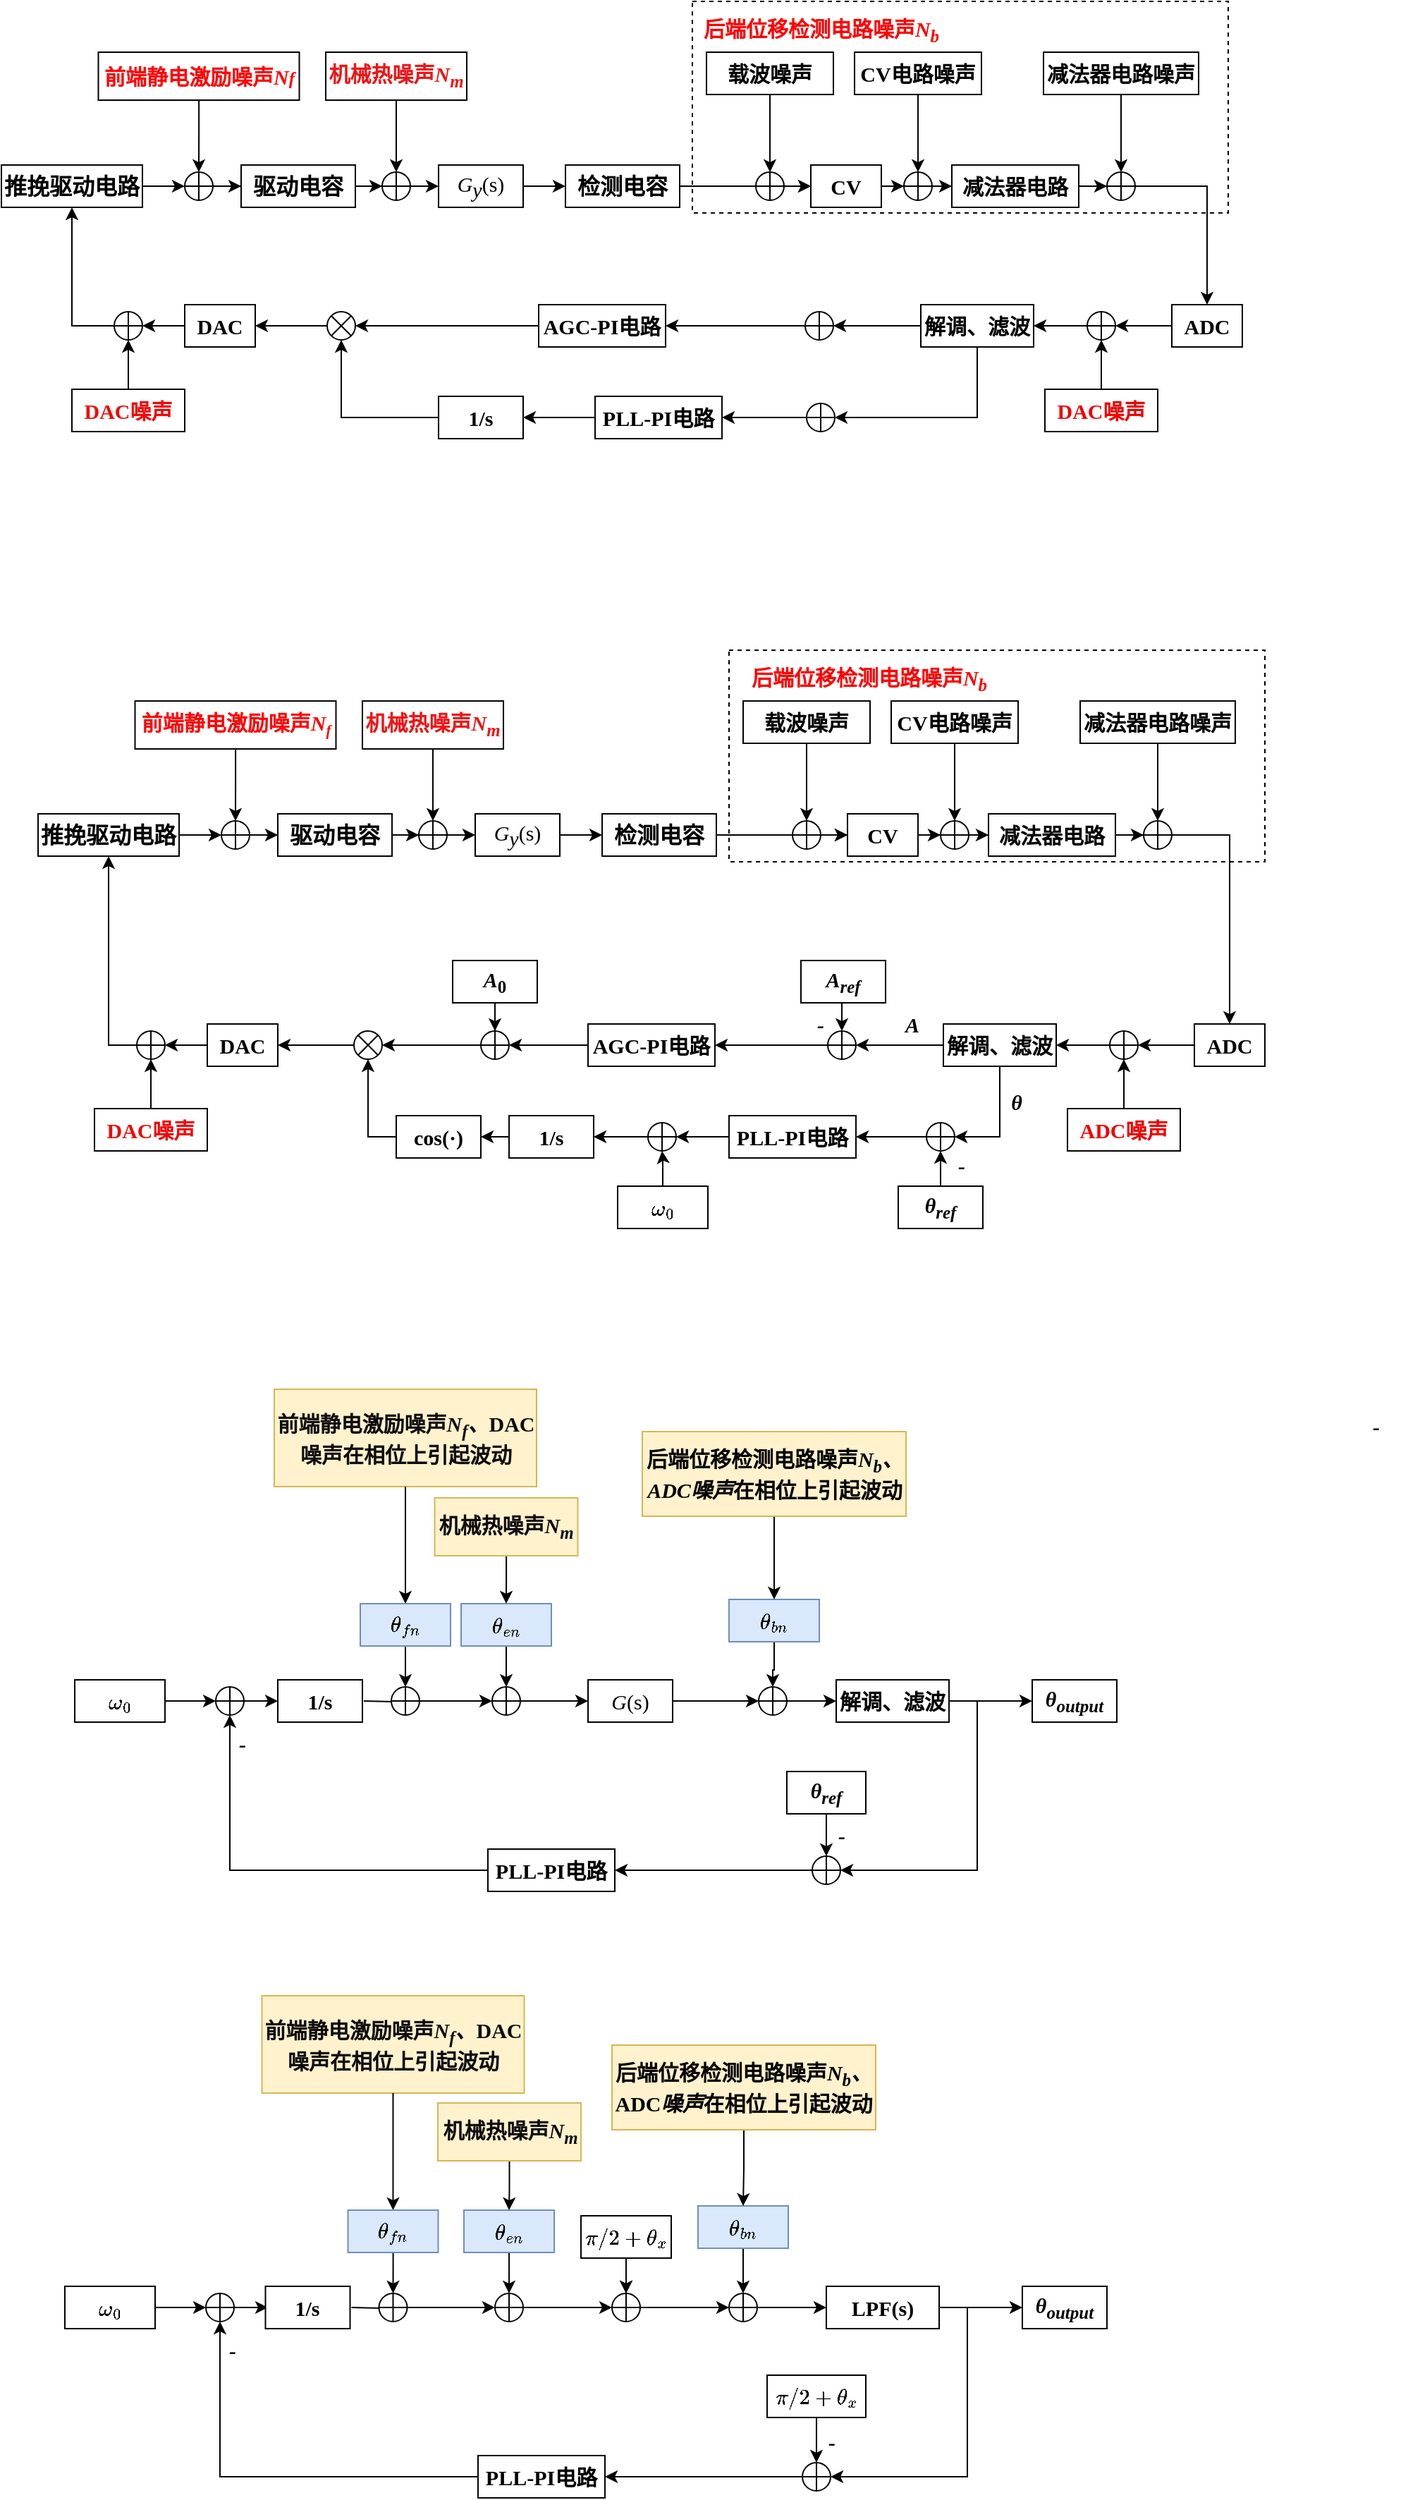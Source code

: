 <mxfile version="24.7.13">
  <diagram name="第 1 页" id="iWLGD7pBeCM1TJeJ8sTk">
    <mxGraphModel dx="1060" dy="447" grid="0" gridSize="10" guides="1" tooltips="1" connect="1" arrows="1" fold="1" page="0" pageScale="0.4" pageWidth="827" pageHeight="1169" background="none" math="1" shadow="0">
      <root>
        <mxCell id="0" />
        <mxCell id="1" parent="0" />
        <mxCell id="iC0GqdCidMTr3tDA7PU--76" value="" style="edgeStyle=orthogonalEdgeStyle;rounded=0;orthogonalLoop=1;jettySize=auto;html=1;" edge="1" parent="1" source="iC0GqdCidMTr3tDA7PU--3" target="iC0GqdCidMTr3tDA7PU--4">
          <mxGeometry relative="1" as="geometry" />
        </mxCell>
        <mxCell id="iC0GqdCidMTr3tDA7PU--3" value="&lt;i style=&quot;font-size: 15px;&quot;&gt;G&lt;/i&gt;&lt;sub style=&quot;font-style: italic; font-size: 15px;&quot;&gt;y&lt;/sub&gt;(s)" style="rounded=0;whiteSpace=wrap;html=1;fontFamily=Times New Roman;fontSize=15;" vertex="1" parent="1">
          <mxGeometry x="320" y="246" width="60" height="30" as="geometry" />
        </mxCell>
        <mxCell id="iC0GqdCidMTr3tDA7PU--110" value="" style="edgeStyle=orthogonalEdgeStyle;rounded=0;orthogonalLoop=1;jettySize=auto;html=1;" edge="1" parent="1" source="iC0GqdCidMTr3tDA7PU--4" target="iC0GqdCidMTr3tDA7PU--12">
          <mxGeometry relative="1" as="geometry" />
        </mxCell>
        <mxCell id="iC0GqdCidMTr3tDA7PU--4" value="检测电容" style="rounded=0;whiteSpace=wrap;html=1;fontFamily=仿宋;fontSize=16;fontStyle=1" vertex="1" parent="1">
          <mxGeometry x="410" y="246" width="81" height="30" as="geometry" />
        </mxCell>
        <mxCell id="iC0GqdCidMTr3tDA7PU--16" value="" style="edgeStyle=orthogonalEdgeStyle;rounded=0;orthogonalLoop=1;jettySize=auto;html=1;" edge="1" parent="1" source="iC0GqdCidMTr3tDA7PU--8" target="iC0GqdCidMTr3tDA7PU--12">
          <mxGeometry relative="1" as="geometry" />
        </mxCell>
        <mxCell id="iC0GqdCidMTr3tDA7PU--8" value="" style="shape=orEllipse;perimeter=ellipsePerimeter;whiteSpace=wrap;html=1;backgroundOutline=1;" vertex="1" parent="1">
          <mxGeometry x="545" y="251" width="20" height="20" as="geometry" />
        </mxCell>
        <mxCell id="iC0GqdCidMTr3tDA7PU--11" value="" style="edgeStyle=orthogonalEdgeStyle;rounded=0;orthogonalLoop=1;jettySize=auto;html=1;" edge="1" parent="1" source="iC0GqdCidMTr3tDA7PU--10" target="iC0GqdCidMTr3tDA7PU--8">
          <mxGeometry relative="1" as="geometry" />
        </mxCell>
        <mxCell id="iC0GqdCidMTr3tDA7PU--10" value="载波噪声" style="rounded=0;whiteSpace=wrap;html=1;fontFamily=仿宋;fontSize=15;fontStyle=1" vertex="1" parent="1">
          <mxGeometry x="510" y="166" width="90" height="30" as="geometry" />
        </mxCell>
        <mxCell id="iC0GqdCidMTr3tDA7PU--17" value="" style="edgeStyle=orthogonalEdgeStyle;rounded=0;orthogonalLoop=1;jettySize=auto;html=1;" edge="1" parent="1" source="iC0GqdCidMTr3tDA7PU--12" target="iC0GqdCidMTr3tDA7PU--13">
          <mxGeometry relative="1" as="geometry" />
        </mxCell>
        <mxCell id="iC0GqdCidMTr3tDA7PU--12" value="CV" style="rounded=0;whiteSpace=wrap;html=1;fontFamily=仿宋;fontSize=15;fontStyle=1" vertex="1" parent="1">
          <mxGeometry x="584" y="246" width="50" height="30" as="geometry" />
        </mxCell>
        <mxCell id="iC0GqdCidMTr3tDA7PU--20" value="" style="edgeStyle=orthogonalEdgeStyle;rounded=0;orthogonalLoop=1;jettySize=auto;html=1;" edge="1" parent="1" source="iC0GqdCidMTr3tDA7PU--13" target="iC0GqdCidMTr3tDA7PU--19">
          <mxGeometry relative="1" as="geometry" />
        </mxCell>
        <mxCell id="iC0GqdCidMTr3tDA7PU--13" value="" style="shape=orEllipse;perimeter=ellipsePerimeter;whiteSpace=wrap;html=1;backgroundOutline=1;" vertex="1" parent="1">
          <mxGeometry x="650" y="251" width="20" height="20" as="geometry" />
        </mxCell>
        <mxCell id="iC0GqdCidMTr3tDA7PU--15" value="" style="edgeStyle=orthogonalEdgeStyle;rounded=0;orthogonalLoop=1;jettySize=auto;html=1;" edge="1" parent="1" source="iC0GqdCidMTr3tDA7PU--14" target="iC0GqdCidMTr3tDA7PU--13">
          <mxGeometry relative="1" as="geometry" />
        </mxCell>
        <mxCell id="iC0GqdCidMTr3tDA7PU--14" value="CV电路噪声" style="rounded=0;whiteSpace=wrap;html=1;fontFamily=仿宋;fontSize=15;fontStyle=1" vertex="1" parent="1">
          <mxGeometry x="615" y="166" width="90" height="30" as="geometry" />
        </mxCell>
        <mxCell id="iC0GqdCidMTr3tDA7PU--24" value="" style="edgeStyle=orthogonalEdgeStyle;rounded=0;orthogonalLoop=1;jettySize=auto;html=1;" edge="1" parent="1" source="iC0GqdCidMTr3tDA7PU--19" target="iC0GqdCidMTr3tDA7PU--21">
          <mxGeometry relative="1" as="geometry" />
        </mxCell>
        <mxCell id="iC0GqdCidMTr3tDA7PU--19" value="减法器电路" style="rounded=0;whiteSpace=wrap;html=1;fontFamily=仿宋;fontSize=15;fontStyle=1" vertex="1" parent="1">
          <mxGeometry x="684" y="246" width="90" height="30" as="geometry" />
        </mxCell>
        <mxCell id="iC0GqdCidMTr3tDA7PU--26" value="" style="edgeStyle=orthogonalEdgeStyle;rounded=0;orthogonalLoop=1;jettySize=auto;html=1;" edge="1" parent="1" source="iC0GqdCidMTr3tDA7PU--21" target="iC0GqdCidMTr3tDA7PU--25">
          <mxGeometry relative="1" as="geometry" />
        </mxCell>
        <mxCell id="iC0GqdCidMTr3tDA7PU--21" value="" style="shape=orEllipse;perimeter=ellipsePerimeter;whiteSpace=wrap;html=1;backgroundOutline=1;" vertex="1" parent="1">
          <mxGeometry x="794" y="251" width="20" height="20" as="geometry" />
        </mxCell>
        <mxCell id="iC0GqdCidMTr3tDA7PU--22" value="" style="edgeStyle=orthogonalEdgeStyle;rounded=0;orthogonalLoop=1;jettySize=auto;html=1;" edge="1" parent="1" source="iC0GqdCidMTr3tDA7PU--23" target="iC0GqdCidMTr3tDA7PU--21">
          <mxGeometry relative="1" as="geometry" />
        </mxCell>
        <mxCell id="iC0GqdCidMTr3tDA7PU--23" value="减法器电路噪声" style="rounded=0;whiteSpace=wrap;html=1;fontFamily=仿宋;fontSize=15;fontStyle=1" vertex="1" parent="1">
          <mxGeometry x="749" y="166" width="110" height="30" as="geometry" />
        </mxCell>
        <mxCell id="iC0GqdCidMTr3tDA7PU--107" value="" style="edgeStyle=orthogonalEdgeStyle;rounded=0;orthogonalLoop=1;jettySize=auto;html=1;" edge="1" parent="1" source="iC0GqdCidMTr3tDA7PU--25" target="iC0GqdCidMTr3tDA7PU--105">
          <mxGeometry relative="1" as="geometry" />
        </mxCell>
        <mxCell id="iC0GqdCidMTr3tDA7PU--25" value="ADC" style="rounded=0;whiteSpace=wrap;html=1;fontFamily=仿宋;fontSize=15;fontStyle=1" vertex="1" parent="1">
          <mxGeometry x="840" y="345" width="50" height="30" as="geometry" />
        </mxCell>
        <mxCell id="iC0GqdCidMTr3tDA7PU--45" style="edgeStyle=orthogonalEdgeStyle;rounded=0;orthogonalLoop=1;jettySize=auto;html=1;exitX=0.5;exitY=1;exitDx=0;exitDy=0;entryX=1;entryY=0.5;entryDx=0;entryDy=0;" edge="1" parent="1" source="iC0GqdCidMTr3tDA7PU--27" target="iC0GqdCidMTr3tDA7PU--44">
          <mxGeometry relative="1" as="geometry" />
        </mxCell>
        <mxCell id="iC0GqdCidMTr3tDA7PU--86" style="edgeStyle=orthogonalEdgeStyle;rounded=0;orthogonalLoop=1;jettySize=auto;html=1;entryX=1;entryY=0.5;entryDx=0;entryDy=0;" edge="1" parent="1" source="iC0GqdCidMTr3tDA7PU--29" target="iC0GqdCidMTr3tDA7PU--38">
          <mxGeometry relative="1" as="geometry" />
        </mxCell>
        <mxCell id="iC0GqdCidMTr3tDA7PU--29" value="AGC-PI电路" style="rounded=0;whiteSpace=wrap;html=1;fontFamily=仿宋;fontSize=15;fontStyle=1" vertex="1" parent="1">
          <mxGeometry x="391" y="345" width="90" height="30" as="geometry" />
        </mxCell>
        <mxCell id="iC0GqdCidMTr3tDA7PU--37" value="" style="edgeStyle=orthogonalEdgeStyle;rounded=0;orthogonalLoop=1;jettySize=auto;html=1;entryX=1;entryY=0.5;entryDx=0;entryDy=0;" edge="1" parent="1" source="iC0GqdCidMTr3tDA7PU--27" target="iC0GqdCidMTr3tDA7PU--36">
          <mxGeometry relative="1" as="geometry">
            <mxPoint x="910" y="280" as="sourcePoint" />
            <mxPoint x="646" y="111" as="targetPoint" />
            <Array as="points" />
          </mxGeometry>
        </mxCell>
        <mxCell id="iC0GqdCidMTr3tDA7PU--83" value="" style="edgeStyle=orthogonalEdgeStyle;rounded=0;orthogonalLoop=1;jettySize=auto;html=1;entryX=1;entryY=0.5;entryDx=0;entryDy=0;" edge="1" parent="1" source="iC0GqdCidMTr3tDA7PU--36" target="iC0GqdCidMTr3tDA7PU--29">
          <mxGeometry relative="1" as="geometry">
            <Array as="points" />
          </mxGeometry>
        </mxCell>
        <mxCell id="iC0GqdCidMTr3tDA7PU--36" value="" style="shape=orEllipse;perimeter=ellipsePerimeter;whiteSpace=wrap;html=1;backgroundOutline=1;" vertex="1" parent="1">
          <mxGeometry x="580" y="350" width="20" height="20" as="geometry" />
        </mxCell>
        <mxCell id="iC0GqdCidMTr3tDA7PU--61" value="" style="edgeStyle=orthogonalEdgeStyle;rounded=0;orthogonalLoop=1;jettySize=auto;html=1;" edge="1" parent="1" source="iC0GqdCidMTr3tDA7PU--38" target="iC0GqdCidMTr3tDA7PU--55">
          <mxGeometry relative="1" as="geometry" />
        </mxCell>
        <mxCell id="iC0GqdCidMTr3tDA7PU--38" value="" style="shape=sumEllipse;perimeter=ellipsePerimeter;whiteSpace=wrap;html=1;backgroundOutline=1;" vertex="1" parent="1">
          <mxGeometry x="241" y="350" width="20" height="20" as="geometry" />
        </mxCell>
        <mxCell id="iC0GqdCidMTr3tDA7PU--48" style="edgeStyle=orthogonalEdgeStyle;rounded=0;orthogonalLoop=1;jettySize=auto;html=1;exitX=0;exitY=0.5;exitDx=0;exitDy=0;entryX=1;entryY=0.5;entryDx=0;entryDy=0;" edge="1" parent="1" source="iC0GqdCidMTr3tDA7PU--44" target="iC0GqdCidMTr3tDA7PU--47">
          <mxGeometry relative="1" as="geometry" />
        </mxCell>
        <mxCell id="iC0GqdCidMTr3tDA7PU--44" value="" style="shape=orEllipse;perimeter=ellipsePerimeter;whiteSpace=wrap;html=1;backgroundOutline=1;" vertex="1" parent="1">
          <mxGeometry x="581" y="415" width="20" height="20" as="geometry" />
        </mxCell>
        <mxCell id="iC0GqdCidMTr3tDA7PU--50" style="edgeStyle=orthogonalEdgeStyle;rounded=0;orthogonalLoop=1;jettySize=auto;html=1;entryX=1;entryY=0.5;entryDx=0;entryDy=0;" edge="1" parent="1" source="iC0GqdCidMTr3tDA7PU--47" target="iC0GqdCidMTr3tDA7PU--49">
          <mxGeometry relative="1" as="geometry" />
        </mxCell>
        <mxCell id="iC0GqdCidMTr3tDA7PU--47" value="PLL-PI电路" style="rounded=0;whiteSpace=wrap;html=1;fontFamily=仿宋;fontSize=15;fontStyle=1" vertex="1" parent="1">
          <mxGeometry x="431" y="410" width="90" height="30" as="geometry" />
        </mxCell>
        <mxCell id="iC0GqdCidMTr3tDA7PU--52" style="edgeStyle=orthogonalEdgeStyle;rounded=0;orthogonalLoop=1;jettySize=auto;html=1;entryX=0.5;entryY=1;entryDx=0;entryDy=0;" edge="1" parent="1" source="iC0GqdCidMTr3tDA7PU--49" target="iC0GqdCidMTr3tDA7PU--38">
          <mxGeometry relative="1" as="geometry" />
        </mxCell>
        <mxCell id="iC0GqdCidMTr3tDA7PU--49" value="1/s" style="rounded=0;whiteSpace=wrap;html=1;fontFamily=Times New Roman;fontSize=15;fontStyle=1" vertex="1" parent="1">
          <mxGeometry x="320" y="410" width="60" height="30" as="geometry" />
        </mxCell>
        <mxCell id="iC0GqdCidMTr3tDA7PU--63" value="" style="edgeStyle=orthogonalEdgeStyle;rounded=0;orthogonalLoop=1;jettySize=auto;html=1;exitX=0;exitY=0.5;exitDx=0;exitDy=0;" edge="1" parent="1" source="iC0GqdCidMTr3tDA7PU--99" target="iC0GqdCidMTr3tDA7PU--62">
          <mxGeometry relative="1" as="geometry" />
        </mxCell>
        <mxCell id="iC0GqdCidMTr3tDA7PU--55" value="DAC" style="rounded=0;whiteSpace=wrap;html=1;fontFamily=仿宋;fontSize=15;fontStyle=1" vertex="1" parent="1">
          <mxGeometry x="140" y="345" width="50" height="30" as="geometry" />
        </mxCell>
        <mxCell id="iC0GqdCidMTr3tDA7PU--65" value="" style="edgeStyle=orthogonalEdgeStyle;rounded=0;orthogonalLoop=1;jettySize=auto;html=1;" edge="1" parent="1" source="iC0GqdCidMTr3tDA7PU--62" target="iC0GqdCidMTr3tDA7PU--64">
          <mxGeometry relative="1" as="geometry" />
        </mxCell>
        <mxCell id="iC0GqdCidMTr3tDA7PU--62" value="推挽驱动电路" style="rounded=0;whiteSpace=wrap;html=1;fontFamily=仿宋;fontSize=16;fontStyle=1" vertex="1" parent="1">
          <mxGeometry x="10" y="246" width="100" height="30" as="geometry" />
        </mxCell>
        <mxCell id="iC0GqdCidMTr3tDA7PU--90" value="" style="edgeStyle=orthogonalEdgeStyle;rounded=0;orthogonalLoop=1;jettySize=auto;html=1;" edge="1" parent="1" source="iC0GqdCidMTr3tDA7PU--64" target="iC0GqdCidMTr3tDA7PU--89">
          <mxGeometry relative="1" as="geometry" />
        </mxCell>
        <mxCell id="iC0GqdCidMTr3tDA7PU--64" value="" style="shape=orEllipse;perimeter=ellipsePerimeter;whiteSpace=wrap;html=1;backgroundOutline=1;" vertex="1" parent="1">
          <mxGeometry x="140" y="251" width="20" height="20" as="geometry" />
        </mxCell>
        <mxCell id="iC0GqdCidMTr3tDA7PU--67" value="" style="edgeStyle=orthogonalEdgeStyle;rounded=0;orthogonalLoop=1;jettySize=auto;html=1;" edge="1" parent="1" source="iC0GqdCidMTr3tDA7PU--66" target="iC0GqdCidMTr3tDA7PU--64">
          <mxGeometry relative="1" as="geometry" />
        </mxCell>
        <mxCell id="iC0GqdCidMTr3tDA7PU--66" value="前端静电激励噪声&lt;i&gt;&lt;font face=&quot;Times New Roman&quot;&gt;N&lt;span style=&quot;font-size: 12.5px;&quot;&gt;f&lt;/span&gt;&lt;/font&gt;&lt;/i&gt;" style="rounded=0;whiteSpace=wrap;html=1;fontFamily=仿宋;fontSize=15;fontStyle=1;fontColor=#ff0505;" vertex="1" parent="1">
          <mxGeometry x="78.75" y="166" width="142.5" height="34" as="geometry" />
        </mxCell>
        <mxCell id="iC0GqdCidMTr3tDA7PU--92" value="" style="edgeStyle=orthogonalEdgeStyle;rounded=0;orthogonalLoop=1;jettySize=auto;html=1;entryX=0;entryY=0.5;entryDx=0;entryDy=0;" edge="1" parent="1" source="iC0GqdCidMTr3tDA7PU--89" target="iC0GqdCidMTr3tDA7PU--91">
          <mxGeometry relative="1" as="geometry" />
        </mxCell>
        <mxCell id="iC0GqdCidMTr3tDA7PU--89" value="驱动电容" style="rounded=0;whiteSpace=wrap;html=1;fontFamily=仿宋;fontSize=16;fontStyle=1" vertex="1" parent="1">
          <mxGeometry x="180" y="246" width="81" height="30" as="geometry" />
        </mxCell>
        <mxCell id="iC0GqdCidMTr3tDA7PU--93" value="" style="edgeStyle=orthogonalEdgeStyle;rounded=0;orthogonalLoop=1;jettySize=auto;html=1;" edge="1" parent="1" source="iC0GqdCidMTr3tDA7PU--91">
          <mxGeometry relative="1" as="geometry">
            <mxPoint x="320" y="261" as="targetPoint" />
          </mxGeometry>
        </mxCell>
        <mxCell id="iC0GqdCidMTr3tDA7PU--91" value="" style="shape=orEllipse;perimeter=ellipsePerimeter;whiteSpace=wrap;html=1;backgroundOutline=1;" vertex="1" parent="1">
          <mxGeometry x="280" y="251" width="20" height="20" as="geometry" />
        </mxCell>
        <mxCell id="iC0GqdCidMTr3tDA7PU--97" value="" style="edgeStyle=orthogonalEdgeStyle;rounded=0;orthogonalLoop=1;jettySize=auto;html=1;" edge="1" parent="1" source="iC0GqdCidMTr3tDA7PU--96" target="iC0GqdCidMTr3tDA7PU--91">
          <mxGeometry relative="1" as="geometry" />
        </mxCell>
        <mxCell id="iC0GqdCidMTr3tDA7PU--96" value="机械热噪声&lt;i&gt;&lt;font face=&quot;Times New Roman&quot;&gt;N&lt;sub&gt;m&lt;/sub&gt;&lt;/font&gt;&lt;/i&gt;" style="rounded=0;whiteSpace=wrap;html=1;fontFamily=仿宋;fontSize=15;fontStyle=1;fontColor=#f01414;" vertex="1" parent="1">
          <mxGeometry x="240" y="166" width="100" height="34" as="geometry" />
        </mxCell>
        <mxCell id="iC0GqdCidMTr3tDA7PU--100" value="" style="edgeStyle=orthogonalEdgeStyle;rounded=0;orthogonalLoop=1;jettySize=auto;html=1;" edge="1" parent="1" source="iC0GqdCidMTr3tDA7PU--55" target="iC0GqdCidMTr3tDA7PU--99">
          <mxGeometry relative="1" as="geometry">
            <mxPoint x="140" y="360" as="sourcePoint" />
            <mxPoint x="60" y="276" as="targetPoint" />
          </mxGeometry>
        </mxCell>
        <mxCell id="iC0GqdCidMTr3tDA7PU--99" value="" style="shape=orEllipse;perimeter=ellipsePerimeter;whiteSpace=wrap;html=1;backgroundOutline=1;" vertex="1" parent="1">
          <mxGeometry x="90" y="350" width="20" height="20" as="geometry" />
        </mxCell>
        <mxCell id="iC0GqdCidMTr3tDA7PU--103" value="" style="edgeStyle=orthogonalEdgeStyle;rounded=0;orthogonalLoop=1;jettySize=auto;html=1;" edge="1" parent="1" source="iC0GqdCidMTr3tDA7PU--102" target="iC0GqdCidMTr3tDA7PU--99">
          <mxGeometry relative="1" as="geometry" />
        </mxCell>
        <mxCell id="iC0GqdCidMTr3tDA7PU--102" value="DAC噪声" style="rounded=0;whiteSpace=wrap;html=1;fontFamily=仿宋;fontSize=15;fontStyle=1;fontColor=#f20707;" vertex="1" parent="1">
          <mxGeometry x="60" y="405" width="80" height="30" as="geometry" />
        </mxCell>
        <mxCell id="iC0GqdCidMTr3tDA7PU--27" value="解调、滤波" style="rounded=0;whiteSpace=wrap;html=1;fontFamily=仿宋;fontSize=15;fontStyle=1" vertex="1" parent="1">
          <mxGeometry x="662" y="345" width="80" height="30" as="geometry" />
        </mxCell>
        <mxCell id="iC0GqdCidMTr3tDA7PU--108" value="" style="edgeStyle=orthogonalEdgeStyle;rounded=0;orthogonalLoop=1;jettySize=auto;html=1;" edge="1" parent="1" source="iC0GqdCidMTr3tDA7PU--105" target="iC0GqdCidMTr3tDA7PU--27">
          <mxGeometry relative="1" as="geometry" />
        </mxCell>
        <mxCell id="iC0GqdCidMTr3tDA7PU--105" value="" style="shape=orEllipse;perimeter=ellipsePerimeter;whiteSpace=wrap;html=1;backgroundOutline=1;" vertex="1" parent="1">
          <mxGeometry x="780" y="350" width="20" height="20" as="geometry" />
        </mxCell>
        <mxCell id="iC0GqdCidMTr3tDA7PU--109" value="" style="edgeStyle=orthogonalEdgeStyle;rounded=0;orthogonalLoop=1;jettySize=auto;html=1;" edge="1" parent="1" source="iC0GqdCidMTr3tDA7PU--106" target="iC0GqdCidMTr3tDA7PU--105">
          <mxGeometry relative="1" as="geometry" />
        </mxCell>
        <mxCell id="iC0GqdCidMTr3tDA7PU--106" value="DAC噪声" style="rounded=0;whiteSpace=wrap;html=1;fontFamily=仿宋;fontSize=15;fontStyle=1;fontColor=#f00000;" vertex="1" parent="1">
          <mxGeometry x="750" y="405" width="80" height="30" as="geometry" />
        </mxCell>
        <mxCell id="iC0GqdCidMTr3tDA7PU--112" value="" style="rounded=0;whiteSpace=wrap;html=1;labelBorderColor=none;dashed=1;fillColor=none;" vertex="1" parent="1">
          <mxGeometry x="500" y="130" width="380" height="150" as="geometry" />
        </mxCell>
        <mxCell id="iC0GqdCidMTr3tDA7PU--113" value="后端位移检测电路噪声&lt;i&gt;&lt;font face=&quot;Times New Roman&quot;&gt;N&lt;sub&gt;b&lt;/sub&gt;&lt;/font&gt;&lt;/i&gt;" style="rounded=0;whiteSpace=wrap;html=1;fontFamily=仿宋;fontSize=15;fontStyle=1;fillColor=none;strokeColor=none;fontColor=#FF0000;" vertex="1" parent="1">
          <mxGeometry x="498.5" y="136" width="185" height="30" as="geometry" />
        </mxCell>
        <mxCell id="iC0GqdCidMTr3tDA7PU--115" value="" style="edgeStyle=orthogonalEdgeStyle;rounded=0;orthogonalLoop=1;jettySize=auto;html=1;" edge="1" parent="1" source="iC0GqdCidMTr3tDA7PU--116" target="iC0GqdCidMTr3tDA7PU--118">
          <mxGeometry relative="1" as="geometry" />
        </mxCell>
        <mxCell id="iC0GqdCidMTr3tDA7PU--116" value="&lt;i style=&quot;font-size: 15px;&quot;&gt;G&lt;/i&gt;&lt;sub style=&quot;font-style: italic; font-size: 15px;&quot;&gt;y&lt;/sub&gt;(s)" style="rounded=0;whiteSpace=wrap;html=1;fontFamily=Times New Roman;fontSize=15;" vertex="1" parent="1">
          <mxGeometry x="346" y="706" width="60" height="30" as="geometry" />
        </mxCell>
        <mxCell id="iC0GqdCidMTr3tDA7PU--117" value="" style="edgeStyle=orthogonalEdgeStyle;rounded=0;orthogonalLoop=1;jettySize=auto;html=1;" edge="1" parent="1" source="iC0GqdCidMTr3tDA7PU--118" target="iC0GqdCidMTr3tDA7PU--124">
          <mxGeometry relative="1" as="geometry" />
        </mxCell>
        <mxCell id="iC0GqdCidMTr3tDA7PU--118" value="检测电容" style="rounded=0;whiteSpace=wrap;html=1;fontFamily=仿宋;fontSize=16;fontStyle=1" vertex="1" parent="1">
          <mxGeometry x="436" y="706" width="81" height="30" as="geometry" />
        </mxCell>
        <mxCell id="iC0GqdCidMTr3tDA7PU--119" value="" style="edgeStyle=orthogonalEdgeStyle;rounded=0;orthogonalLoop=1;jettySize=auto;html=1;" edge="1" parent="1" source="iC0GqdCidMTr3tDA7PU--120" target="iC0GqdCidMTr3tDA7PU--124">
          <mxGeometry relative="1" as="geometry" />
        </mxCell>
        <mxCell id="iC0GqdCidMTr3tDA7PU--120" value="" style="shape=orEllipse;perimeter=ellipsePerimeter;whiteSpace=wrap;html=1;backgroundOutline=1;" vertex="1" parent="1">
          <mxGeometry x="571" y="711" width="20" height="20" as="geometry" />
        </mxCell>
        <mxCell id="iC0GqdCidMTr3tDA7PU--121" value="" style="edgeStyle=orthogonalEdgeStyle;rounded=0;orthogonalLoop=1;jettySize=auto;html=1;" edge="1" parent="1" source="iC0GqdCidMTr3tDA7PU--122" target="iC0GqdCidMTr3tDA7PU--120">
          <mxGeometry relative="1" as="geometry" />
        </mxCell>
        <mxCell id="iC0GqdCidMTr3tDA7PU--122" value="载波噪声" style="rounded=0;whiteSpace=wrap;html=1;fontFamily=仿宋;fontSize=15;fontStyle=1" vertex="1" parent="1">
          <mxGeometry x="536" y="626" width="90" height="30" as="geometry" />
        </mxCell>
        <mxCell id="iC0GqdCidMTr3tDA7PU--123" value="" style="edgeStyle=orthogonalEdgeStyle;rounded=0;orthogonalLoop=1;jettySize=auto;html=1;" edge="1" parent="1" source="iC0GqdCidMTr3tDA7PU--124" target="iC0GqdCidMTr3tDA7PU--126">
          <mxGeometry relative="1" as="geometry" />
        </mxCell>
        <mxCell id="iC0GqdCidMTr3tDA7PU--124" value="CV" style="rounded=0;whiteSpace=wrap;html=1;fontFamily=仿宋;fontSize=15;fontStyle=1" vertex="1" parent="1">
          <mxGeometry x="610" y="706" width="50" height="30" as="geometry" />
        </mxCell>
        <mxCell id="iC0GqdCidMTr3tDA7PU--125" value="" style="edgeStyle=orthogonalEdgeStyle;rounded=0;orthogonalLoop=1;jettySize=auto;html=1;" edge="1" parent="1" source="iC0GqdCidMTr3tDA7PU--126" target="iC0GqdCidMTr3tDA7PU--130">
          <mxGeometry relative="1" as="geometry" />
        </mxCell>
        <mxCell id="iC0GqdCidMTr3tDA7PU--126" value="" style="shape=orEllipse;perimeter=ellipsePerimeter;whiteSpace=wrap;html=1;backgroundOutline=1;" vertex="1" parent="1">
          <mxGeometry x="676" y="711" width="20" height="20" as="geometry" />
        </mxCell>
        <mxCell id="iC0GqdCidMTr3tDA7PU--127" value="" style="edgeStyle=orthogonalEdgeStyle;rounded=0;orthogonalLoop=1;jettySize=auto;html=1;" edge="1" parent="1" source="iC0GqdCidMTr3tDA7PU--128" target="iC0GqdCidMTr3tDA7PU--126">
          <mxGeometry relative="1" as="geometry" />
        </mxCell>
        <mxCell id="iC0GqdCidMTr3tDA7PU--128" value="CV电路噪声" style="rounded=0;whiteSpace=wrap;html=1;fontFamily=仿宋;fontSize=15;fontStyle=1" vertex="1" parent="1">
          <mxGeometry x="641" y="626" width="90" height="30" as="geometry" />
        </mxCell>
        <mxCell id="iC0GqdCidMTr3tDA7PU--129" value="" style="edgeStyle=orthogonalEdgeStyle;rounded=0;orthogonalLoop=1;jettySize=auto;html=1;" edge="1" parent="1" source="iC0GqdCidMTr3tDA7PU--130" target="iC0GqdCidMTr3tDA7PU--132">
          <mxGeometry relative="1" as="geometry" />
        </mxCell>
        <mxCell id="iC0GqdCidMTr3tDA7PU--130" value="减法器电路" style="rounded=0;whiteSpace=wrap;html=1;fontFamily=仿宋;fontSize=15;fontStyle=1" vertex="1" parent="1">
          <mxGeometry x="710" y="706" width="90" height="30" as="geometry" />
        </mxCell>
        <mxCell id="iC0GqdCidMTr3tDA7PU--131" value="" style="edgeStyle=orthogonalEdgeStyle;rounded=0;orthogonalLoop=1;jettySize=auto;html=1;" edge="1" parent="1" source="iC0GqdCidMTr3tDA7PU--132" target="iC0GqdCidMTr3tDA7PU--136">
          <mxGeometry relative="1" as="geometry" />
        </mxCell>
        <mxCell id="iC0GqdCidMTr3tDA7PU--132" value="" style="shape=orEllipse;perimeter=ellipsePerimeter;whiteSpace=wrap;html=1;backgroundOutline=1;" vertex="1" parent="1">
          <mxGeometry x="820" y="711" width="20" height="20" as="geometry" />
        </mxCell>
        <mxCell id="iC0GqdCidMTr3tDA7PU--133" value="" style="edgeStyle=orthogonalEdgeStyle;rounded=0;orthogonalLoop=1;jettySize=auto;html=1;" edge="1" parent="1" source="iC0GqdCidMTr3tDA7PU--134" target="iC0GqdCidMTr3tDA7PU--132">
          <mxGeometry relative="1" as="geometry" />
        </mxCell>
        <mxCell id="iC0GqdCidMTr3tDA7PU--134" value="减法器电路噪声" style="rounded=0;whiteSpace=wrap;html=1;fontFamily=仿宋;fontSize=15;fontStyle=1" vertex="1" parent="1">
          <mxGeometry x="775" y="626" width="110" height="30" as="geometry" />
        </mxCell>
        <mxCell id="iC0GqdCidMTr3tDA7PU--135" value="" style="edgeStyle=orthogonalEdgeStyle;rounded=0;orthogonalLoop=1;jettySize=auto;html=1;" edge="1" parent="1" source="iC0GqdCidMTr3tDA7PU--136" target="iC0GqdCidMTr3tDA7PU--171">
          <mxGeometry relative="1" as="geometry" />
        </mxCell>
        <mxCell id="iC0GqdCidMTr3tDA7PU--136" value="ADC" style="rounded=0;whiteSpace=wrap;html=1;fontFamily=仿宋;fontSize=15;fontStyle=1" vertex="1" parent="1">
          <mxGeometry x="856" y="855" width="50" height="30" as="geometry" />
        </mxCell>
        <mxCell id="iC0GqdCidMTr3tDA7PU--137" style="edgeStyle=orthogonalEdgeStyle;rounded=0;orthogonalLoop=1;jettySize=auto;html=1;exitX=0.5;exitY=1;exitDx=0;exitDy=0;entryX=1;entryY=0.5;entryDx=0;entryDy=0;" edge="1" parent="1" source="iC0GqdCidMTr3tDA7PU--169" target="iC0GqdCidMTr3tDA7PU--146">
          <mxGeometry relative="1" as="geometry" />
        </mxCell>
        <mxCell id="iC0GqdCidMTr3tDA7PU--138" style="edgeStyle=orthogonalEdgeStyle;rounded=0;orthogonalLoop=1;jettySize=auto;html=1;entryX=1;entryY=0.5;entryDx=0;entryDy=0;" edge="1" parent="1" source="iC0GqdCidMTr3tDA7PU--182" target="iC0GqdCidMTr3tDA7PU--144">
          <mxGeometry relative="1" as="geometry" />
        </mxCell>
        <mxCell id="iC0GqdCidMTr3tDA7PU--139" value="AGC-PI电路" style="rounded=0;whiteSpace=wrap;html=1;fontFamily=仿宋;fontSize=15;fontStyle=1" vertex="1" parent="1">
          <mxGeometry x="426" y="855" width="90" height="30" as="geometry" />
        </mxCell>
        <mxCell id="iC0GqdCidMTr3tDA7PU--140" value="" style="edgeStyle=orthogonalEdgeStyle;rounded=0;orthogonalLoop=1;jettySize=auto;html=1;entryX=1;entryY=0.5;entryDx=0;entryDy=0;" edge="1" parent="1" source="iC0GqdCidMTr3tDA7PU--169" target="iC0GqdCidMTr3tDA7PU--142">
          <mxGeometry relative="1" as="geometry">
            <mxPoint x="926" y="790" as="sourcePoint" />
            <mxPoint x="662" y="621" as="targetPoint" />
            <Array as="points" />
          </mxGeometry>
        </mxCell>
        <mxCell id="iC0GqdCidMTr3tDA7PU--141" value="" style="edgeStyle=orthogonalEdgeStyle;rounded=0;orthogonalLoop=1;jettySize=auto;html=1;entryX=1;entryY=0.5;entryDx=0;entryDy=0;" edge="1" parent="1" source="iC0GqdCidMTr3tDA7PU--142" target="iC0GqdCidMTr3tDA7PU--139">
          <mxGeometry relative="1" as="geometry">
            <Array as="points" />
          </mxGeometry>
        </mxCell>
        <mxCell id="iC0GqdCidMTr3tDA7PU--142" value="" style="shape=orEllipse;perimeter=ellipsePerimeter;whiteSpace=wrap;html=1;backgroundOutline=1;" vertex="1" parent="1">
          <mxGeometry x="596" y="860" width="20" height="20" as="geometry" />
        </mxCell>
        <mxCell id="iC0GqdCidMTr3tDA7PU--143" value="" style="edgeStyle=orthogonalEdgeStyle;rounded=0;orthogonalLoop=1;jettySize=auto;html=1;" edge="1" parent="1" source="iC0GqdCidMTr3tDA7PU--144" target="iC0GqdCidMTr3tDA7PU--152">
          <mxGeometry relative="1" as="geometry" />
        </mxCell>
        <mxCell id="iC0GqdCidMTr3tDA7PU--144" value="" style="shape=sumEllipse;perimeter=ellipsePerimeter;whiteSpace=wrap;html=1;backgroundOutline=1;" vertex="1" parent="1">
          <mxGeometry x="260" y="860" width="20" height="20" as="geometry" />
        </mxCell>
        <mxCell id="iC0GqdCidMTr3tDA7PU--145" style="edgeStyle=orthogonalEdgeStyle;rounded=0;orthogonalLoop=1;jettySize=auto;html=1;exitX=0;exitY=0.5;exitDx=0;exitDy=0;entryX=1;entryY=0.5;entryDx=0;entryDy=0;" edge="1" parent="1" source="iC0GqdCidMTr3tDA7PU--146" target="iC0GqdCidMTr3tDA7PU--148">
          <mxGeometry relative="1" as="geometry" />
        </mxCell>
        <mxCell id="iC0GqdCidMTr3tDA7PU--146" value="" style="shape=orEllipse;perimeter=ellipsePerimeter;whiteSpace=wrap;html=1;backgroundOutline=1;" vertex="1" parent="1">
          <mxGeometry x="666" y="925" width="20" height="20" as="geometry" />
        </mxCell>
        <mxCell id="iC0GqdCidMTr3tDA7PU--147" style="edgeStyle=orthogonalEdgeStyle;rounded=0;orthogonalLoop=1;jettySize=auto;html=1;entryX=1;entryY=0.5;entryDx=0;entryDy=0;" edge="1" parent="1" source="iC0GqdCidMTr3tDA7PU--197" target="iC0GqdCidMTr3tDA7PU--150">
          <mxGeometry relative="1" as="geometry" />
        </mxCell>
        <mxCell id="iC0GqdCidMTr3tDA7PU--148" value="PLL-PI电路" style="rounded=0;whiteSpace=wrap;html=1;fontFamily=仿宋;fontSize=15;fontStyle=1" vertex="1" parent="1">
          <mxGeometry x="526" y="920" width="90" height="30" as="geometry" />
        </mxCell>
        <mxCell id="iC0GqdCidMTr3tDA7PU--178" value="" style="edgeStyle=orthogonalEdgeStyle;rounded=0;orthogonalLoop=1;jettySize=auto;html=1;" edge="1" parent="1" source="iC0GqdCidMTr3tDA7PU--150" target="iC0GqdCidMTr3tDA7PU--176">
          <mxGeometry relative="1" as="geometry" />
        </mxCell>
        <mxCell id="iC0GqdCidMTr3tDA7PU--150" value="1/s" style="rounded=0;whiteSpace=wrap;html=1;fontFamily=Times New Roman;fontSize=15;fontStyle=1" vertex="1" parent="1">
          <mxGeometry x="370" y="920" width="60" height="30" as="geometry" />
        </mxCell>
        <mxCell id="iC0GqdCidMTr3tDA7PU--151" value="" style="edgeStyle=orthogonalEdgeStyle;rounded=0;orthogonalLoop=1;jettySize=auto;html=1;exitX=0;exitY=0.5;exitDx=0;exitDy=0;" edge="1" parent="1" source="iC0GqdCidMTr3tDA7PU--166" target="iC0GqdCidMTr3tDA7PU--154">
          <mxGeometry relative="1" as="geometry" />
        </mxCell>
        <mxCell id="iC0GqdCidMTr3tDA7PU--152" value="DAC" style="rounded=0;whiteSpace=wrap;html=1;fontFamily=仿宋;fontSize=15;fontStyle=1" vertex="1" parent="1">
          <mxGeometry x="156" y="855" width="50" height="30" as="geometry" />
        </mxCell>
        <mxCell id="iC0GqdCidMTr3tDA7PU--153" value="" style="edgeStyle=orthogonalEdgeStyle;rounded=0;orthogonalLoop=1;jettySize=auto;html=1;" edge="1" parent="1" source="iC0GqdCidMTr3tDA7PU--154" target="iC0GqdCidMTr3tDA7PU--156">
          <mxGeometry relative="1" as="geometry" />
        </mxCell>
        <mxCell id="iC0GqdCidMTr3tDA7PU--154" value="推挽驱动电路" style="rounded=0;whiteSpace=wrap;html=1;fontFamily=仿宋;fontSize=16;fontStyle=1" vertex="1" parent="1">
          <mxGeometry x="36" y="706" width="100" height="30" as="geometry" />
        </mxCell>
        <mxCell id="iC0GqdCidMTr3tDA7PU--155" value="" style="edgeStyle=orthogonalEdgeStyle;rounded=0;orthogonalLoop=1;jettySize=auto;html=1;" edge="1" parent="1" source="iC0GqdCidMTr3tDA7PU--156" target="iC0GqdCidMTr3tDA7PU--160">
          <mxGeometry relative="1" as="geometry" />
        </mxCell>
        <mxCell id="iC0GqdCidMTr3tDA7PU--156" value="" style="shape=orEllipse;perimeter=ellipsePerimeter;whiteSpace=wrap;html=1;backgroundOutline=1;" vertex="1" parent="1">
          <mxGeometry x="166" y="711" width="20" height="20" as="geometry" />
        </mxCell>
        <mxCell id="iC0GqdCidMTr3tDA7PU--157" value="" style="edgeStyle=orthogonalEdgeStyle;rounded=0;orthogonalLoop=1;jettySize=auto;html=1;" edge="1" parent="1" source="iC0GqdCidMTr3tDA7PU--158" target="iC0GqdCidMTr3tDA7PU--156">
          <mxGeometry relative="1" as="geometry" />
        </mxCell>
        <mxCell id="iC0GqdCidMTr3tDA7PU--158" value="前端静电激励噪声&lt;i&gt;&lt;font face=&quot;Times New Roman&quot;&gt;N&lt;span style=&quot;font-size: 12.5px;&quot;&gt;&lt;sub&gt;f&lt;/sub&gt;&lt;/span&gt;&lt;/font&gt;&lt;/i&gt;" style="rounded=0;whiteSpace=wrap;html=1;fontFamily=仿宋;fontSize=15;fontStyle=1;fontColor=#ff0505;" vertex="1" parent="1">
          <mxGeometry x="104.75" y="626" width="142.5" height="34" as="geometry" />
        </mxCell>
        <mxCell id="iC0GqdCidMTr3tDA7PU--159" value="" style="edgeStyle=orthogonalEdgeStyle;rounded=0;orthogonalLoop=1;jettySize=auto;html=1;entryX=0;entryY=0.5;entryDx=0;entryDy=0;" edge="1" parent="1" source="iC0GqdCidMTr3tDA7PU--160" target="iC0GqdCidMTr3tDA7PU--162">
          <mxGeometry relative="1" as="geometry" />
        </mxCell>
        <mxCell id="iC0GqdCidMTr3tDA7PU--160" value="驱动电容" style="rounded=0;whiteSpace=wrap;html=1;fontFamily=仿宋;fontSize=16;fontStyle=1" vertex="1" parent="1">
          <mxGeometry x="206" y="706" width="81" height="30" as="geometry" />
        </mxCell>
        <mxCell id="iC0GqdCidMTr3tDA7PU--161" value="" style="edgeStyle=orthogonalEdgeStyle;rounded=0;orthogonalLoop=1;jettySize=auto;html=1;" edge="1" parent="1" source="iC0GqdCidMTr3tDA7PU--162">
          <mxGeometry relative="1" as="geometry">
            <mxPoint x="346" y="721" as="targetPoint" />
          </mxGeometry>
        </mxCell>
        <mxCell id="iC0GqdCidMTr3tDA7PU--162" value="" style="shape=orEllipse;perimeter=ellipsePerimeter;whiteSpace=wrap;html=1;backgroundOutline=1;" vertex="1" parent="1">
          <mxGeometry x="306" y="711" width="20" height="20" as="geometry" />
        </mxCell>
        <mxCell id="iC0GqdCidMTr3tDA7PU--163" value="" style="edgeStyle=orthogonalEdgeStyle;rounded=0;orthogonalLoop=1;jettySize=auto;html=1;" edge="1" parent="1" source="iC0GqdCidMTr3tDA7PU--164" target="iC0GqdCidMTr3tDA7PU--162">
          <mxGeometry relative="1" as="geometry" />
        </mxCell>
        <mxCell id="iC0GqdCidMTr3tDA7PU--164" value="机械热噪声&lt;i&gt;&lt;font face=&quot;Times New Roman&quot;&gt;N&lt;sub&gt;m&lt;/sub&gt;&lt;/font&gt;&lt;/i&gt;" style="rounded=0;whiteSpace=wrap;html=1;fontFamily=仿宋;fontSize=15;fontStyle=1;fontColor=#f01414;" vertex="1" parent="1">
          <mxGeometry x="266" y="626" width="100" height="34" as="geometry" />
        </mxCell>
        <mxCell id="iC0GqdCidMTr3tDA7PU--165" value="" style="edgeStyle=orthogonalEdgeStyle;rounded=0;orthogonalLoop=1;jettySize=auto;html=1;" edge="1" parent="1" source="iC0GqdCidMTr3tDA7PU--152" target="iC0GqdCidMTr3tDA7PU--166">
          <mxGeometry relative="1" as="geometry">
            <mxPoint x="156" y="870" as="sourcePoint" />
            <mxPoint x="76" y="786" as="targetPoint" />
          </mxGeometry>
        </mxCell>
        <mxCell id="iC0GqdCidMTr3tDA7PU--166" value="" style="shape=orEllipse;perimeter=ellipsePerimeter;whiteSpace=wrap;html=1;backgroundOutline=1;" vertex="1" parent="1">
          <mxGeometry x="106" y="860" width="20" height="20" as="geometry" />
        </mxCell>
        <mxCell id="iC0GqdCidMTr3tDA7PU--167" value="" style="edgeStyle=orthogonalEdgeStyle;rounded=0;orthogonalLoop=1;jettySize=auto;html=1;" edge="1" parent="1" source="iC0GqdCidMTr3tDA7PU--168" target="iC0GqdCidMTr3tDA7PU--166">
          <mxGeometry relative="1" as="geometry" />
        </mxCell>
        <mxCell id="iC0GqdCidMTr3tDA7PU--168" value="DAC噪声" style="rounded=0;whiteSpace=wrap;html=1;fontFamily=仿宋;fontSize=15;fontStyle=1;fontColor=#f20707;" vertex="1" parent="1">
          <mxGeometry x="76" y="915" width="80" height="30" as="geometry" />
        </mxCell>
        <mxCell id="iC0GqdCidMTr3tDA7PU--169" value="解调、滤波" style="rounded=0;whiteSpace=wrap;html=1;fontFamily=仿宋;fontSize=15;fontStyle=1" vertex="1" parent="1">
          <mxGeometry x="678" y="855" width="80" height="30" as="geometry" />
        </mxCell>
        <mxCell id="iC0GqdCidMTr3tDA7PU--170" value="" style="edgeStyle=orthogonalEdgeStyle;rounded=0;orthogonalLoop=1;jettySize=auto;html=1;" edge="1" parent="1" source="iC0GqdCidMTr3tDA7PU--171" target="iC0GqdCidMTr3tDA7PU--169">
          <mxGeometry relative="1" as="geometry" />
        </mxCell>
        <mxCell id="iC0GqdCidMTr3tDA7PU--171" value="" style="shape=orEllipse;perimeter=ellipsePerimeter;whiteSpace=wrap;html=1;backgroundOutline=1;" vertex="1" parent="1">
          <mxGeometry x="796" y="860" width="20" height="20" as="geometry" />
        </mxCell>
        <mxCell id="iC0GqdCidMTr3tDA7PU--172" value="" style="edgeStyle=orthogonalEdgeStyle;rounded=0;orthogonalLoop=1;jettySize=auto;html=1;" edge="1" parent="1" source="iC0GqdCidMTr3tDA7PU--173" target="iC0GqdCidMTr3tDA7PU--171">
          <mxGeometry relative="1" as="geometry" />
        </mxCell>
        <mxCell id="iC0GqdCidMTr3tDA7PU--173" value="ADC噪声" style="rounded=0;whiteSpace=wrap;html=1;fontFamily=仿宋;fontSize=15;fontStyle=1;fontColor=#f00000;" vertex="1" parent="1">
          <mxGeometry x="766" y="915" width="80" height="30" as="geometry" />
        </mxCell>
        <mxCell id="iC0GqdCidMTr3tDA7PU--174" value="" style="rounded=0;whiteSpace=wrap;html=1;labelBorderColor=none;dashed=1;fillColor=none;" vertex="1" parent="1">
          <mxGeometry x="526" y="590" width="380" height="150" as="geometry" />
        </mxCell>
        <mxCell id="iC0GqdCidMTr3tDA7PU--177" style="edgeStyle=orthogonalEdgeStyle;rounded=0;orthogonalLoop=1;jettySize=auto;html=1;" edge="1" parent="1" source="iC0GqdCidMTr3tDA7PU--176">
          <mxGeometry relative="1" as="geometry">
            <mxPoint x="270" y="880" as="targetPoint" />
            <Array as="points">
              <mxPoint x="270" y="935" />
            </Array>
          </mxGeometry>
        </mxCell>
        <mxCell id="iC0GqdCidMTr3tDA7PU--176" value="cos(·)" style="rounded=0;whiteSpace=wrap;html=1;fontFamily=Times New Roman;fontSize=15;fontStyle=1" vertex="1" parent="1">
          <mxGeometry x="290" y="920" width="60" height="30" as="geometry" />
        </mxCell>
        <mxCell id="iC0GqdCidMTr3tDA7PU--181" style="edgeStyle=orthogonalEdgeStyle;rounded=0;orthogonalLoop=1;jettySize=auto;html=1;exitX=0.5;exitY=1;exitDx=0;exitDy=0;entryX=0.5;entryY=0;entryDx=0;entryDy=0;" edge="1" parent="1" source="iC0GqdCidMTr3tDA7PU--179" target="iC0GqdCidMTr3tDA7PU--142">
          <mxGeometry relative="1" as="geometry" />
        </mxCell>
        <mxCell id="iC0GqdCidMTr3tDA7PU--179" value="&lt;i&gt;A&lt;sub&gt;ref&lt;/sub&gt;&lt;/i&gt;" style="rounded=0;whiteSpace=wrap;html=1;fontFamily=Times New Roman;fontSize=15;fontStyle=1" vertex="1" parent="1">
          <mxGeometry x="577" y="810" width="60" height="30" as="geometry" />
        </mxCell>
        <mxCell id="iC0GqdCidMTr3tDA7PU--183" value="" style="edgeStyle=orthogonalEdgeStyle;rounded=0;orthogonalLoop=1;jettySize=auto;html=1;entryX=1;entryY=0.5;entryDx=0;entryDy=0;" edge="1" parent="1" source="iC0GqdCidMTr3tDA7PU--139" target="iC0GqdCidMTr3tDA7PU--182">
          <mxGeometry relative="1" as="geometry">
            <mxPoint x="426" y="870" as="sourcePoint" />
            <mxPoint x="280" y="870" as="targetPoint" />
          </mxGeometry>
        </mxCell>
        <mxCell id="iC0GqdCidMTr3tDA7PU--182" value="" style="shape=orEllipse;perimeter=ellipsePerimeter;whiteSpace=wrap;html=1;backgroundOutline=1;" vertex="1" parent="1">
          <mxGeometry x="350" y="860" width="20" height="20" as="geometry" />
        </mxCell>
        <mxCell id="iC0GqdCidMTr3tDA7PU--185" value="" style="edgeStyle=orthogonalEdgeStyle;rounded=0;orthogonalLoop=1;jettySize=auto;html=1;entryX=0.5;entryY=0;entryDx=0;entryDy=0;" edge="1" parent="1" source="iC0GqdCidMTr3tDA7PU--184" target="iC0GqdCidMTr3tDA7PU--182">
          <mxGeometry relative="1" as="geometry" />
        </mxCell>
        <mxCell id="iC0GqdCidMTr3tDA7PU--184" value="&lt;i&gt;A&lt;/i&gt;&lt;sub style=&quot;&quot;&gt;0&lt;/sub&gt;" style="rounded=0;whiteSpace=wrap;html=1;fontFamily=Times New Roman;fontSize=15;fontStyle=1" vertex="1" parent="1">
          <mxGeometry x="330" y="810" width="60" height="30" as="geometry" />
        </mxCell>
        <mxCell id="iC0GqdCidMTr3tDA7PU--194" value="" style="edgeStyle=orthogonalEdgeStyle;rounded=0;orthogonalLoop=1;jettySize=auto;html=1;entryX=0.5;entryY=1;entryDx=0;entryDy=0;" edge="1" parent="1" source="iC0GqdCidMTr3tDA7PU--186" target="iC0GqdCidMTr3tDA7PU--146">
          <mxGeometry relative="1" as="geometry">
            <mxPoint x="670" y="950" as="targetPoint" />
          </mxGeometry>
        </mxCell>
        <mxCell id="iC0GqdCidMTr3tDA7PU--186" value="&lt;i&gt;θ&lt;/i&gt;&lt;i&gt;&lt;sub&gt;ref&lt;/sub&gt;&lt;/i&gt;" style="rounded=0;whiteSpace=wrap;html=1;fontFamily=Times New Roman;fontSize=15;fontStyle=1" vertex="1" parent="1">
          <mxGeometry x="646" y="970" width="60" height="30" as="geometry" />
        </mxCell>
        <mxCell id="iC0GqdCidMTr3tDA7PU--190" value="&lt;i&gt;A&lt;/i&gt;" style="rounded=0;whiteSpace=wrap;html=1;fontFamily=Times New Roman;fontSize=15;fontStyle=1;strokeColor=none;fillColor=none;" vertex="1" parent="1">
          <mxGeometry x="626" y="840" width="60" height="30" as="geometry" />
        </mxCell>
        <mxCell id="iC0GqdCidMTr3tDA7PU--191" value="&lt;i&gt;θ&lt;/i&gt;" style="rounded=0;whiteSpace=wrap;html=1;fontFamily=Times New Roman;fontSize=15;fontStyle=1;strokeColor=none;fillColor=none;" vertex="1" parent="1">
          <mxGeometry x="699.5" y="895" width="60" height="30" as="geometry" />
        </mxCell>
        <mxCell id="iC0GqdCidMTr3tDA7PU--192" value="&lt;i&gt;-&lt;/i&gt;" style="rounded=0;whiteSpace=wrap;html=1;fontFamily=Times New Roman;fontSize=15;fontStyle=1;strokeColor=none;fillColor=none;" vertex="1" parent="1">
          <mxGeometry x="561" y="840" width="60" height="30" as="geometry" />
        </mxCell>
        <mxCell id="iC0GqdCidMTr3tDA7PU--195" value="&lt;i&gt;-&lt;/i&gt;" style="rounded=0;whiteSpace=wrap;html=1;fontFamily=Times New Roman;fontSize=15;fontStyle=1;strokeColor=none;fillColor=none;" vertex="1" parent="1">
          <mxGeometry x="661" y="940" width="60" height="30" as="geometry" />
        </mxCell>
        <mxCell id="iC0GqdCidMTr3tDA7PU--198" value="" style="edgeStyle=orthogonalEdgeStyle;rounded=0;orthogonalLoop=1;jettySize=auto;html=1;entryX=1;entryY=0.5;entryDx=0;entryDy=0;" edge="1" parent="1" source="iC0GqdCidMTr3tDA7PU--148" target="iC0GqdCidMTr3tDA7PU--197">
          <mxGeometry relative="1" as="geometry">
            <mxPoint x="526" y="935" as="sourcePoint" />
            <mxPoint x="430" y="935" as="targetPoint" />
          </mxGeometry>
        </mxCell>
        <mxCell id="iC0GqdCidMTr3tDA7PU--197" value="" style="shape=orEllipse;perimeter=ellipsePerimeter;whiteSpace=wrap;html=1;backgroundOutline=1;" vertex="1" parent="1">
          <mxGeometry x="468.5" y="925" width="20" height="20" as="geometry" />
        </mxCell>
        <mxCell id="iC0GqdCidMTr3tDA7PU--203" value="" style="edgeStyle=orthogonalEdgeStyle;rounded=0;orthogonalLoop=1;jettySize=auto;html=1;" edge="1" parent="1" source="iC0GqdCidMTr3tDA7PU--200" target="iC0GqdCidMTr3tDA7PU--197">
          <mxGeometry relative="1" as="geometry" />
        </mxCell>
        <mxCell id="iC0GqdCidMTr3tDA7PU--200" value="&lt;div style=&quot;text-align: start;&quot;&gt;$$\omega_{0}$$&lt;/div&gt;" style="rounded=0;whiteSpace=wrap;html=1;fontFamily=Times New Roman;fontSize=15;fontStyle=1" vertex="1" parent="1">
          <mxGeometry x="447" y="970" width="64" height="30" as="geometry" />
        </mxCell>
        <mxCell id="iC0GqdCidMTr3tDA7PU--212" value="&lt;i style=&quot;font-size: 15px;&quot;&gt;θ&lt;span style=&quot;&quot;&gt;&lt;sub style=&quot;&quot;&gt;output&lt;/sub&gt;&lt;/span&gt;&lt;/i&gt;" style="rounded=0;whiteSpace=wrap;html=1;fontFamily=Times New Roman;fontSize=17;fontStyle=1" vertex="1" parent="1">
          <mxGeometry x="741" y="1320" width="60" height="30" as="geometry" />
        </mxCell>
        <mxCell id="iC0GqdCidMTr3tDA7PU--213" value="&lt;i&gt;-&lt;/i&gt;" style="rounded=0;whiteSpace=wrap;html=1;fontFamily=Times New Roman;fontSize=15;fontStyle=1;strokeColor=none;fillColor=none;" vertex="1" parent="1">
          <mxGeometry x="955" y="1125" width="60" height="30" as="geometry" />
        </mxCell>
        <mxCell id="iC0GqdCidMTr3tDA7PU--220" value="" style="edgeStyle=orthogonalEdgeStyle;rounded=0;orthogonalLoop=1;jettySize=auto;html=1;" edge="1" parent="1" source="iC0GqdCidMTr3tDA7PU--215" target="iC0GqdCidMTr3tDA7PU--209">
          <mxGeometry relative="1" as="geometry" />
        </mxCell>
        <mxCell id="iC0GqdCidMTr3tDA7PU--215" value="" style="shape=orEllipse;perimeter=ellipsePerimeter;whiteSpace=wrap;html=1;backgroundOutline=1;" vertex="1" parent="1">
          <mxGeometry x="162" y="1325" width="20" height="20" as="geometry" />
        </mxCell>
        <mxCell id="iC0GqdCidMTr3tDA7PU--216" value="" style="edgeStyle=orthogonalEdgeStyle;rounded=0;orthogonalLoop=1;jettySize=auto;html=1;" edge="1" parent="1" source="iC0GqdCidMTr3tDA7PU--217" target="iC0GqdCidMTr3tDA7PU--215">
          <mxGeometry relative="1" as="geometry" />
        </mxCell>
        <mxCell id="iC0GqdCidMTr3tDA7PU--217" value="&lt;div style=&quot;text-align: start;&quot;&gt;$$\omega_{0}$$&lt;/div&gt;" style="rounded=0;whiteSpace=wrap;html=1;fontFamily=Times New Roman;fontSize=15;fontStyle=1" vertex="1" parent="1">
          <mxGeometry x="62" y="1320" width="64" height="30" as="geometry" />
        </mxCell>
        <mxCell id="iC0GqdCidMTr3tDA7PU--209" value="1/s" style="rounded=0;whiteSpace=wrap;html=1;fontFamily=Times New Roman;fontSize=15;fontStyle=1" vertex="1" parent="1">
          <mxGeometry x="206" y="1320" width="60" height="30" as="geometry" />
        </mxCell>
        <mxCell id="iC0GqdCidMTr3tDA7PU--226" value="" style="edgeStyle=orthogonalEdgeStyle;rounded=0;orthogonalLoop=1;jettySize=auto;html=1;" edge="1" parent="1" source="iC0GqdCidMTr3tDA7PU--221" target="iC0GqdCidMTr3tDA7PU--224">
          <mxGeometry relative="1" as="geometry" />
        </mxCell>
        <mxCell id="iC0GqdCidMTr3tDA7PU--221" value="&lt;i style=&quot;font-size: 15px;&quot;&gt;G&lt;/i&gt;(s)" style="rounded=0;whiteSpace=wrap;html=1;fontFamily=Times New Roman;fontSize=15;" vertex="1" parent="1">
          <mxGeometry x="426" y="1320" width="60" height="30" as="geometry" />
        </mxCell>
        <mxCell id="iC0GqdCidMTr3tDA7PU--230" value="" style="edgeStyle=orthogonalEdgeStyle;rounded=0;orthogonalLoop=1;jettySize=auto;html=1;" edge="1" parent="1" source="iC0GqdCidMTr3tDA7PU--224" target="iC0GqdCidMTr3tDA7PU--227">
          <mxGeometry relative="1" as="geometry" />
        </mxCell>
        <mxCell id="iC0GqdCidMTr3tDA7PU--224" value="" style="shape=orEllipse;perimeter=ellipsePerimeter;whiteSpace=wrap;html=1;backgroundOutline=1;" vertex="1" parent="1">
          <mxGeometry x="547" y="1325" width="20" height="20" as="geometry" />
        </mxCell>
        <mxCell id="iC0GqdCidMTr3tDA7PU--237" style="edgeStyle=orthogonalEdgeStyle;rounded=0;orthogonalLoop=1;jettySize=auto;html=1;exitX=1;exitY=0.5;exitDx=0;exitDy=0;entryX=1;entryY=0.5;entryDx=0;entryDy=0;" edge="1" parent="1" source="iC0GqdCidMTr3tDA7PU--227" target="iC0GqdCidMTr3tDA7PU--232">
          <mxGeometry relative="1" as="geometry" />
        </mxCell>
        <mxCell id="iC0GqdCidMTr3tDA7PU--238" style="edgeStyle=orthogonalEdgeStyle;rounded=0;orthogonalLoop=1;jettySize=auto;html=1;" edge="1" parent="1" source="iC0GqdCidMTr3tDA7PU--227" target="iC0GqdCidMTr3tDA7PU--212">
          <mxGeometry relative="1" as="geometry" />
        </mxCell>
        <mxCell id="iC0GqdCidMTr3tDA7PU--227" value="解调、滤波" style="rounded=0;whiteSpace=wrap;html=1;fontFamily=仿宋;fontSize=15;fontStyle=1" vertex="1" parent="1">
          <mxGeometry x="602" y="1320" width="80" height="30" as="geometry" />
        </mxCell>
        <mxCell id="iC0GqdCidMTr3tDA7PU--231" style="edgeStyle=orthogonalEdgeStyle;rounded=0;orthogonalLoop=1;jettySize=auto;html=1;exitX=0;exitY=0.5;exitDx=0;exitDy=0;entryX=1;entryY=0.5;entryDx=0;entryDy=0;" edge="1" parent="1" source="iC0GqdCidMTr3tDA7PU--232" target="iC0GqdCidMTr3tDA7PU--233">
          <mxGeometry relative="1" as="geometry" />
        </mxCell>
        <mxCell id="iC0GqdCidMTr3tDA7PU--232" value="" style="shape=orEllipse;perimeter=ellipsePerimeter;whiteSpace=wrap;html=1;backgroundOutline=1;" vertex="1" parent="1">
          <mxGeometry x="585" y="1445" width="20" height="20" as="geometry" />
        </mxCell>
        <mxCell id="iC0GqdCidMTr3tDA7PU--240" style="edgeStyle=orthogonalEdgeStyle;rounded=0;orthogonalLoop=1;jettySize=auto;html=1;entryX=0.5;entryY=1;entryDx=0;entryDy=0;" edge="1" parent="1" source="iC0GqdCidMTr3tDA7PU--233" target="iC0GqdCidMTr3tDA7PU--215">
          <mxGeometry relative="1" as="geometry" />
        </mxCell>
        <mxCell id="iC0GqdCidMTr3tDA7PU--233" value="PLL-PI电路" style="rounded=0;whiteSpace=wrap;html=1;fontFamily=仿宋;fontSize=15;fontStyle=1" vertex="1" parent="1">
          <mxGeometry x="355" y="1440" width="90" height="30" as="geometry" />
        </mxCell>
        <mxCell id="iC0GqdCidMTr3tDA7PU--234" value="" style="edgeStyle=orthogonalEdgeStyle;rounded=0;orthogonalLoop=1;jettySize=auto;html=1;entryX=0.5;entryY=0;entryDx=0;entryDy=0;" edge="1" parent="1" source="iC0GqdCidMTr3tDA7PU--235" target="iC0GqdCidMTr3tDA7PU--232">
          <mxGeometry relative="1" as="geometry">
            <mxPoint x="589" y="1470" as="targetPoint" />
          </mxGeometry>
        </mxCell>
        <mxCell id="iC0GqdCidMTr3tDA7PU--235" value="&lt;i&gt;θ&lt;/i&gt;&lt;i&gt;&lt;sub&gt;ref&lt;/sub&gt;&lt;/i&gt;" style="rounded=0;whiteSpace=wrap;html=1;fontFamily=Times New Roman;fontSize=15;fontStyle=1" vertex="1" parent="1">
          <mxGeometry x="567" y="1385" width="56" height="30" as="geometry" />
        </mxCell>
        <mxCell id="iC0GqdCidMTr3tDA7PU--236" value="&lt;i&gt;-&lt;/i&gt;" style="rounded=0;whiteSpace=wrap;html=1;fontFamily=Times New Roman;fontSize=15;fontStyle=1;strokeColor=none;fillColor=none;" vertex="1" parent="1">
          <mxGeometry x="576" y="1415" width="60" height="30" as="geometry" />
        </mxCell>
        <mxCell id="iC0GqdCidMTr3tDA7PU--242" value="前端静电激励噪声&lt;i&gt;&lt;font face=&quot;Times New Roman&quot;&gt;N&lt;sub&gt;f&lt;/sub&gt;&lt;/font&gt;&lt;/i&gt;&lt;i style=&quot;&quot;&gt;&lt;font face=&quot;Times New Roman&quot;&gt;、&lt;/font&gt;&lt;/i&gt;&lt;span style=&quot;&quot;&gt;DAC噪声在相位上引起波动&lt;/span&gt;" style="rounded=0;whiteSpace=wrap;html=1;fontFamily=仿宋;fontSize=15;fontStyle=1;fillColor=#fff2cc;strokeColor=#d6b656;fontColor=#0d0c0c;" vertex="1" parent="1">
          <mxGeometry x="203.5" y="1114" width="186" height="69" as="geometry" />
        </mxCell>
        <mxCell id="iC0GqdCidMTr3tDA7PU--245" value="" style="edgeStyle=orthogonalEdgeStyle;rounded=0;orthogonalLoop=1;jettySize=auto;html=1;" edge="1" parent="1" source="iC0GqdCidMTr3tDA7PU--242" target="iC0GqdCidMTr3tDA7PU--244">
          <mxGeometry relative="1" as="geometry">
            <mxPoint x="237.5" y="1200" as="sourcePoint" />
            <mxPoint x="238.5" y="1325" as="targetPoint" />
          </mxGeometry>
        </mxCell>
        <mxCell id="iC0GqdCidMTr3tDA7PU--262" value="" style="edgeStyle=orthogonalEdgeStyle;rounded=0;orthogonalLoop=1;jettySize=auto;html=1;" edge="1" parent="1" source="iC0GqdCidMTr3tDA7PU--244" target="iC0GqdCidMTr3tDA7PU--257">
          <mxGeometry relative="1" as="geometry" />
        </mxCell>
        <mxCell id="iC0GqdCidMTr3tDA7PU--244" value="&lt;br&gt;&lt;span style=&quot;color: rgb(0, 0, 0); font-family: &amp;quot;Times New Roman&amp;quot;; font-size: 15px; font-style: normal; font-variant-ligatures: normal; font-variant-caps: normal; font-weight: 700; letter-spacing: normal; orphans: 2; text-align: start; text-indent: 0px; text-transform: none; widows: 2; word-spacing: 0px; -webkit-text-stroke-width: 0px; white-space: normal; background-color: rgb(255, 255, 255); text-decoration-thickness: initial; text-decoration-style: initial; text-decoration-color: initial; display: inline !important; float: none;&quot;&gt;$$\theta_{fn}$$&lt;/span&gt;&lt;div&gt;&lt;br&gt;&lt;/div&gt;" style="rounded=0;whiteSpace=wrap;html=1;fontFamily=Times New Roman;fontSize=15;fontStyle=1;fillColor=#dae8fc;strokeColor=#6c8ebf;" vertex="1" parent="1">
          <mxGeometry x="264.5" y="1266" width="64" height="30" as="geometry" />
        </mxCell>
        <mxCell id="iC0GqdCidMTr3tDA7PU--248" value="" style="edgeStyle=orthogonalEdgeStyle;rounded=0;orthogonalLoop=1;jettySize=auto;html=1;" edge="1" parent="1" source="iC0GqdCidMTr3tDA7PU--247" target="iC0GqdCidMTr3tDA7PU--224">
          <mxGeometry relative="1" as="geometry" />
        </mxCell>
        <mxCell id="iC0GqdCidMTr3tDA7PU--247" value="&lt;br&gt;&lt;span style=&quot;color: rgb(0, 0, 0); font-family: &amp;quot;Times New Roman&amp;quot;; font-size: 15px; font-style: normal; font-variant-ligatures: normal; font-variant-caps: normal; font-weight: 700; letter-spacing: normal; orphans: 2; text-align: start; text-indent: 0px; text-transform: none; widows: 2; word-spacing: 0px; -webkit-text-stroke-width: 0px; white-space: normal; background-color: rgb(255, 255, 255); text-decoration-thickness: initial; text-decoration-style: initial; text-decoration-color: initial; display: inline !important; float: none;&quot;&gt;$$\theta_{bn}$$&lt;/span&gt;&lt;div&gt;&lt;br&gt;&lt;/div&gt;" style="rounded=0;whiteSpace=wrap;html=1;fontFamily=Times New Roman;fontSize=15;fontStyle=1;fillColor=#dae8fc;strokeColor=#6c8ebf;" vertex="1" parent="1">
          <mxGeometry x="526" y="1263" width="64" height="30" as="geometry" />
        </mxCell>
        <mxCell id="iC0GqdCidMTr3tDA7PU--306" value="" style="edgeStyle=orthogonalEdgeStyle;rounded=0;orthogonalLoop=1;jettySize=auto;html=1;" edge="1" parent="1" source="iC0GqdCidMTr3tDA7PU--250" target="iC0GqdCidMTr3tDA7PU--247">
          <mxGeometry relative="1" as="geometry" />
        </mxCell>
        <mxCell id="iC0GqdCidMTr3tDA7PU--250" value="&lt;span style=&quot;&quot;&gt;后端位移检测电路噪声&lt;/span&gt;&lt;i style=&quot;&quot;&gt;&lt;font face=&quot;Times New Roman&quot;&gt;N&lt;sub&gt;b&lt;/sub&gt;、ADC&lt;/font&gt;&lt;font face=&quot;仿宋&quot;&gt;噪声&lt;/font&gt;&lt;/i&gt;&lt;span style=&quot;&quot;&gt;在相位上引起波动&lt;/span&gt;" style="rounded=0;whiteSpace=wrap;html=1;fontFamily=仿宋;fontSize=15;fontStyle=1;fillColor=#fff2cc;strokeColor=#d6b656;fontColor=#000000;" vertex="1" parent="1">
          <mxGeometry x="464.5" y="1144" width="187" height="60" as="geometry" />
        </mxCell>
        <mxCell id="iC0GqdCidMTr3tDA7PU--255" value="后端位移检测电路噪声&lt;i&gt;&lt;font face=&quot;Times New Roman&quot;&gt;N&lt;sub&gt;b&lt;/sub&gt;&lt;/font&gt;&lt;/i&gt;" style="rounded=0;whiteSpace=wrap;html=1;fontFamily=仿宋;fontSize=15;fontStyle=1;fillColor=none;strokeColor=none;fontColor=#FF0000;" vertex="1" parent="1">
          <mxGeometry x="533" y="596" width="185" height="30" as="geometry" />
        </mxCell>
        <mxCell id="iC0GqdCidMTr3tDA7PU--256" value="&lt;i&gt;-&lt;/i&gt;" style="rounded=0;whiteSpace=wrap;html=1;fontFamily=Times New Roman;fontSize=15;fontStyle=1;strokeColor=none;fillColor=none;" vertex="1" parent="1">
          <mxGeometry x="151" y="1350" width="60" height="30" as="geometry" />
        </mxCell>
        <mxCell id="iC0GqdCidMTr3tDA7PU--260" value="" style="edgeStyle=orthogonalEdgeStyle;rounded=0;orthogonalLoop=1;jettySize=auto;html=1;" edge="1" parent="1" target="iC0GqdCidMTr3tDA7PU--257">
          <mxGeometry relative="1" as="geometry">
            <mxPoint x="267" y="1335" as="sourcePoint" />
            <mxPoint x="394.5" y="1335" as="targetPoint" />
          </mxGeometry>
        </mxCell>
        <mxCell id="iC0GqdCidMTr3tDA7PU--310" value="" style="edgeStyle=orthogonalEdgeStyle;rounded=0;orthogonalLoop=1;jettySize=auto;html=1;" edge="1" parent="1" source="iC0GqdCidMTr3tDA7PU--257" target="iC0GqdCidMTr3tDA7PU--308">
          <mxGeometry relative="1" as="geometry" />
        </mxCell>
        <mxCell id="iC0GqdCidMTr3tDA7PU--257" value="" style="shape=orEllipse;perimeter=ellipsePerimeter;whiteSpace=wrap;html=1;backgroundOutline=1;" vertex="1" parent="1">
          <mxGeometry x="286.5" y="1325" width="20" height="20" as="geometry" />
        </mxCell>
        <mxCell id="iC0GqdCidMTr3tDA7PU--265" value="&lt;i style=&quot;font-size: 15px;&quot;&gt;θ&lt;span style=&quot;&quot;&gt;&lt;sub style=&quot;&quot;&gt;output&lt;/sub&gt;&lt;/span&gt;&lt;/i&gt;" style="rounded=0;whiteSpace=wrap;html=1;fontFamily=Times New Roman;fontSize=17;fontStyle=1" vertex="1" parent="1">
          <mxGeometry x="734" y="1750" width="60" height="30" as="geometry" />
        </mxCell>
        <mxCell id="iC0GqdCidMTr3tDA7PU--266" value="" style="edgeStyle=orthogonalEdgeStyle;rounded=0;orthogonalLoop=1;jettySize=auto;html=1;" edge="1" parent="1" source="iC0GqdCidMTr3tDA7PU--267">
          <mxGeometry relative="1" as="geometry">
            <mxPoint x="199" y="1765" as="targetPoint" />
          </mxGeometry>
        </mxCell>
        <mxCell id="iC0GqdCidMTr3tDA7PU--267" value="" style="shape=orEllipse;perimeter=ellipsePerimeter;whiteSpace=wrap;html=1;backgroundOutline=1;" vertex="1" parent="1">
          <mxGeometry x="155" y="1755" width="20" height="20" as="geometry" />
        </mxCell>
        <mxCell id="iC0GqdCidMTr3tDA7PU--268" value="" style="edgeStyle=orthogonalEdgeStyle;rounded=0;orthogonalLoop=1;jettySize=auto;html=1;" edge="1" parent="1" source="iC0GqdCidMTr3tDA7PU--269" target="iC0GqdCidMTr3tDA7PU--267">
          <mxGeometry relative="1" as="geometry" />
        </mxCell>
        <mxCell id="iC0GqdCidMTr3tDA7PU--269" value="&lt;div style=&quot;text-align: start;&quot;&gt;$$\omega_{0}$$&lt;/div&gt;" style="rounded=0;whiteSpace=wrap;html=1;fontFamily=Times New Roman;fontSize=15;fontStyle=1" vertex="1" parent="1">
          <mxGeometry x="55" y="1750" width="64" height="30" as="geometry" />
        </mxCell>
        <mxCell id="iC0GqdCidMTr3tDA7PU--275" value="" style="edgeStyle=orthogonalEdgeStyle;rounded=0;orthogonalLoop=1;jettySize=auto;html=1;" edge="1" parent="1" source="iC0GqdCidMTr3tDA7PU--276" target="iC0GqdCidMTr3tDA7PU--279">
          <mxGeometry relative="1" as="geometry" />
        </mxCell>
        <mxCell id="iC0GqdCidMTr3tDA7PU--276" value="" style="shape=orEllipse;perimeter=ellipsePerimeter;whiteSpace=wrap;html=1;backgroundOutline=1;" vertex="1" parent="1">
          <mxGeometry x="526" y="1755" width="20" height="20" as="geometry" />
        </mxCell>
        <mxCell id="iC0GqdCidMTr3tDA7PU--277" style="edgeStyle=orthogonalEdgeStyle;rounded=0;orthogonalLoop=1;jettySize=auto;html=1;exitX=1;exitY=0.5;exitDx=0;exitDy=0;entryX=1;entryY=0.5;entryDx=0;entryDy=0;" edge="1" parent="1" source="iC0GqdCidMTr3tDA7PU--279" target="iC0GqdCidMTr3tDA7PU--281">
          <mxGeometry relative="1" as="geometry" />
        </mxCell>
        <mxCell id="iC0GqdCidMTr3tDA7PU--278" style="edgeStyle=orthogonalEdgeStyle;rounded=0;orthogonalLoop=1;jettySize=auto;html=1;" edge="1" parent="1" source="iC0GqdCidMTr3tDA7PU--279" target="iC0GqdCidMTr3tDA7PU--265">
          <mxGeometry relative="1" as="geometry" />
        </mxCell>
        <mxCell id="iC0GqdCidMTr3tDA7PU--279" value="LPF(s)" style="rounded=0;whiteSpace=wrap;html=1;fontFamily=仿宋;fontSize=15;fontStyle=1" vertex="1" parent="1">
          <mxGeometry x="595" y="1750" width="80" height="30" as="geometry" />
        </mxCell>
        <mxCell id="iC0GqdCidMTr3tDA7PU--280" style="edgeStyle=orthogonalEdgeStyle;rounded=0;orthogonalLoop=1;jettySize=auto;html=1;exitX=0;exitY=0.5;exitDx=0;exitDy=0;entryX=1;entryY=0.5;entryDx=0;entryDy=0;" edge="1" parent="1" source="iC0GqdCidMTr3tDA7PU--281" target="iC0GqdCidMTr3tDA7PU--283">
          <mxGeometry relative="1" as="geometry" />
        </mxCell>
        <mxCell id="iC0GqdCidMTr3tDA7PU--281" value="" style="shape=orEllipse;perimeter=ellipsePerimeter;whiteSpace=wrap;html=1;backgroundOutline=1;" vertex="1" parent="1">
          <mxGeometry x="578" y="1875" width="20" height="20" as="geometry" />
        </mxCell>
        <mxCell id="iC0GqdCidMTr3tDA7PU--282" style="edgeStyle=orthogonalEdgeStyle;rounded=0;orthogonalLoop=1;jettySize=auto;html=1;entryX=0.5;entryY=1;entryDx=0;entryDy=0;" edge="1" parent="1" source="iC0GqdCidMTr3tDA7PU--283" target="iC0GqdCidMTr3tDA7PU--267">
          <mxGeometry relative="1" as="geometry" />
        </mxCell>
        <mxCell id="iC0GqdCidMTr3tDA7PU--283" value="PLL-PI电路" style="rounded=0;whiteSpace=wrap;html=1;fontFamily=仿宋;fontSize=15;fontStyle=1" vertex="1" parent="1">
          <mxGeometry x="348" y="1870" width="90" height="30" as="geometry" />
        </mxCell>
        <mxCell id="iC0GqdCidMTr3tDA7PU--284" value="" style="edgeStyle=orthogonalEdgeStyle;rounded=0;orthogonalLoop=1;jettySize=auto;html=1;entryX=0.5;entryY=0;entryDx=0;entryDy=0;" edge="1" parent="1" source="iC0GqdCidMTr3tDA7PU--285" target="iC0GqdCidMTr3tDA7PU--281">
          <mxGeometry relative="1" as="geometry">
            <mxPoint x="582" y="1900" as="targetPoint" />
          </mxGeometry>
        </mxCell>
        <mxCell id="iC0GqdCidMTr3tDA7PU--285" value="&lt;br&gt;&lt;span style=&quot;text-align: start;&quot;&gt;$$\pi/2+\theta_{x}$$&lt;/span&gt;&lt;div&gt;&lt;br&gt;&lt;/div&gt;" style="rounded=0;whiteSpace=wrap;html=1;fontFamily=Times New Roman;fontSize=15;fontStyle=1" vertex="1" parent="1">
          <mxGeometry x="553" y="1813" width="70" height="30" as="geometry" />
        </mxCell>
        <mxCell id="iC0GqdCidMTr3tDA7PU--286" value="&lt;i&gt;-&lt;/i&gt;" style="rounded=0;whiteSpace=wrap;html=1;fontFamily=Times New Roman;fontSize=15;fontStyle=1;strokeColor=none;fillColor=none;" vertex="1" parent="1">
          <mxGeometry x="569" y="1845" width="60" height="30" as="geometry" />
        </mxCell>
        <mxCell id="iC0GqdCidMTr3tDA7PU--291" value="" style="edgeStyle=orthogonalEdgeStyle;rounded=0;orthogonalLoop=1;jettySize=auto;html=1;" edge="1" parent="1" source="iC0GqdCidMTr3tDA7PU--292" target="iC0GqdCidMTr3tDA7PU--276">
          <mxGeometry relative="1" as="geometry" />
        </mxCell>
        <mxCell id="iC0GqdCidMTr3tDA7PU--292" value="&lt;br&gt;&lt;span style=&quot;color: rgb(0, 0, 0); font-family: &amp;quot;Times New Roman&amp;quot;; font-size: 15px; font-style: normal; font-variant-ligatures: normal; font-variant-caps: normal; font-weight: 700; letter-spacing: normal; orphans: 2; text-align: start; text-indent: 0px; text-transform: none; widows: 2; word-spacing: 0px; -webkit-text-stroke-width: 0px; white-space: normal; background-color: rgb(255, 255, 255); text-decoration-thickness: initial; text-decoration-style: initial; text-decoration-color: initial; display: inline !important; float: none;&quot;&gt;$$\theta_{bn}$$&lt;/span&gt;&lt;div&gt;&lt;br&gt;&lt;/div&gt;" style="rounded=0;whiteSpace=wrap;html=1;fontFamily=Times New Roman;fontSize=15;fontStyle=1;fillColor=#dae8fc;strokeColor=#6c8ebf;" vertex="1" parent="1">
          <mxGeometry x="504" y="1693" width="64" height="30" as="geometry" />
        </mxCell>
        <mxCell id="iC0GqdCidMTr3tDA7PU--293" value="" style="edgeStyle=orthogonalEdgeStyle;rounded=0;orthogonalLoop=1;jettySize=auto;html=1;" edge="1" parent="1" source="iC0GqdCidMTr3tDA7PU--294" target="iC0GqdCidMTr3tDA7PU--292">
          <mxGeometry relative="1" as="geometry" />
        </mxCell>
        <mxCell id="iC0GqdCidMTr3tDA7PU--294" value="&lt;span style=&quot;&quot;&gt;后端位移检测电路噪声&lt;/span&gt;&lt;font style=&quot;&quot; face=&quot;Times New Roman&quot;&gt;&lt;i&gt;N&lt;/i&gt;&lt;sub style=&quot;font-style: italic;&quot;&gt;b&lt;/sub&gt;&lt;i&gt;、&lt;/i&gt;ADC&lt;/font&gt;&lt;font style=&quot;font-style: italic;&quot; face=&quot;仿宋&quot;&gt;噪声&lt;/font&gt;&lt;span style=&quot;&quot;&gt;在相位上引起波动&lt;/span&gt;" style="rounded=0;whiteSpace=wrap;html=1;fontFamily=仿宋;fontSize=15;fontStyle=1;fillColor=#fff2cc;strokeColor=#d6b656;fontColor=#000000;" vertex="1" parent="1">
          <mxGeometry x="443" y="1579" width="187" height="60" as="geometry" />
        </mxCell>
        <mxCell id="iC0GqdCidMTr3tDA7PU--295" value="&lt;i&gt;-&lt;/i&gt;" style="rounded=0;whiteSpace=wrap;html=1;fontFamily=Times New Roman;fontSize=15;fontStyle=1;strokeColor=none;fillColor=none;" vertex="1" parent="1">
          <mxGeometry x="144" y="1780" width="60" height="30" as="geometry" />
        </mxCell>
        <mxCell id="iC0GqdCidMTr3tDA7PU--337" style="edgeStyle=orthogonalEdgeStyle;rounded=0;orthogonalLoop=1;jettySize=auto;html=1;entryX=0;entryY=0.5;entryDx=0;entryDy=0;" edge="1" parent="1" source="iC0GqdCidMTr3tDA7PU--298" target="iC0GqdCidMTr3tDA7PU--276">
          <mxGeometry relative="1" as="geometry" />
        </mxCell>
        <mxCell id="iC0GqdCidMTr3tDA7PU--298" value="" style="shape=orEllipse;perimeter=ellipsePerimeter;whiteSpace=wrap;html=1;backgroundOutline=1;" vertex="1" parent="1">
          <mxGeometry x="443" y="1755" width="20" height="20" as="geometry" />
        </mxCell>
        <mxCell id="iC0GqdCidMTr3tDA7PU--304" value="" style="edgeStyle=orthogonalEdgeStyle;rounded=0;orthogonalLoop=1;jettySize=auto;html=1;" edge="1" parent="1" source="iC0GqdCidMTr3tDA7PU--303" target="iC0GqdCidMTr3tDA7PU--298">
          <mxGeometry relative="1" as="geometry" />
        </mxCell>
        <mxCell id="iC0GqdCidMTr3tDA7PU--333" value="" style="edgeStyle=orthogonalEdgeStyle;rounded=0;orthogonalLoop=1;jettySize=auto;html=1;" edge="1" parent="1" source="iC0GqdCidMTr3tDA7PU--303" target="iC0GqdCidMTr3tDA7PU--298">
          <mxGeometry relative="1" as="geometry" />
        </mxCell>
        <mxCell id="iC0GqdCidMTr3tDA7PU--303" value="&lt;br&gt;&lt;span style=&quot;color: rgb(0, 0, 0); font-family: &amp;quot;Times New Roman&amp;quot;; font-size: 15px; font-style: normal; font-variant-ligatures: normal; font-variant-caps: normal; font-weight: 700; letter-spacing: normal; orphans: 2; text-align: start; text-indent: 0px; text-transform: none; widows: 2; word-spacing: 0px; -webkit-text-stroke-width: 0px; white-space: normal; background-color: rgb(255, 255, 255); text-decoration-thickness: initial; text-decoration-style: initial; text-decoration-color: initial; display: inline !important; float: none;&quot;&gt;$$\pi/2+\theta_{x}$$&lt;/span&gt;&lt;div&gt;&lt;br&gt;&lt;/div&gt;" style="rounded=0;whiteSpace=wrap;html=1;fontFamily=Times New Roman;fontSize=15;fontStyle=1;" vertex="1" parent="1">
          <mxGeometry x="421" y="1700" width="64" height="30" as="geometry" />
        </mxCell>
        <mxCell id="iC0GqdCidMTr3tDA7PU--311" value="" style="edgeStyle=orthogonalEdgeStyle;rounded=0;orthogonalLoop=1;jettySize=auto;html=1;" edge="1" parent="1" source="iC0GqdCidMTr3tDA7PU--308" target="iC0GqdCidMTr3tDA7PU--221">
          <mxGeometry relative="1" as="geometry" />
        </mxCell>
        <mxCell id="iC0GqdCidMTr3tDA7PU--308" value="" style="shape=orEllipse;perimeter=ellipsePerimeter;whiteSpace=wrap;html=1;backgroundOutline=1;" vertex="1" parent="1">
          <mxGeometry x="358" y="1325" width="20" height="20" as="geometry" />
        </mxCell>
        <mxCell id="iC0GqdCidMTr3tDA7PU--314" value="" style="edgeStyle=orthogonalEdgeStyle;rounded=0;orthogonalLoop=1;jettySize=auto;html=1;" edge="1" parent="1" source="iC0GqdCidMTr3tDA7PU--312" target="iC0GqdCidMTr3tDA7PU--308">
          <mxGeometry relative="1" as="geometry" />
        </mxCell>
        <mxCell id="iC0GqdCidMTr3tDA7PU--312" value="&lt;br&gt;&lt;span style=&quot;color: rgb(0, 0, 0); font-family: &amp;quot;Times New Roman&amp;quot;; font-size: 15px; font-style: normal; font-variant-ligatures: normal; font-variant-caps: normal; font-weight: 700; letter-spacing: normal; orphans: 2; text-align: start; text-indent: 0px; text-transform: none; widows: 2; word-spacing: 0px; -webkit-text-stroke-width: 0px; white-space: normal; background-color: rgb(255, 255, 255); text-decoration-thickness: initial; text-decoration-style: initial; text-decoration-color: initial; display: inline !important; float: none;&quot;&gt;$$\theta_{en}$$&lt;/span&gt;&lt;div&gt;&lt;br&gt;&lt;/div&gt;" style="rounded=0;whiteSpace=wrap;html=1;fontFamily=Times New Roman;fontSize=15;fontStyle=1;fillColor=#dae8fc;strokeColor=#6c8ebf;" vertex="1" parent="1">
          <mxGeometry x="336" y="1266" width="64" height="30" as="geometry" />
        </mxCell>
        <mxCell id="iC0GqdCidMTr3tDA7PU--315" value="" style="edgeStyle=orthogonalEdgeStyle;rounded=0;orthogonalLoop=1;jettySize=auto;html=1;" edge="1" parent="1" source="iC0GqdCidMTr3tDA7PU--313" target="iC0GqdCidMTr3tDA7PU--312">
          <mxGeometry relative="1" as="geometry" />
        </mxCell>
        <mxCell id="iC0GqdCidMTr3tDA7PU--313" value="&lt;span style=&quot;color: rgb(13, 12, 12);&quot;&gt;机械热噪声&lt;/span&gt;&lt;i style=&quot;color: rgb(13, 12, 12);&quot;&gt;&lt;font face=&quot;Times New Roman&quot;&gt;N&lt;sub&gt;m&lt;/sub&gt;&lt;/font&gt;&lt;/i&gt;" style="rounded=0;whiteSpace=wrap;html=1;fontFamily=仿宋;fontSize=15;fontStyle=1;fillColor=#fff2cc;strokeColor=#d6b656;fontColor=#000000;" vertex="1" parent="1">
          <mxGeometry x="317.25" y="1191" width="101.5" height="41" as="geometry" />
        </mxCell>
        <mxCell id="iC0GqdCidMTr3tDA7PU--317" value="1/s" style="rounded=0;whiteSpace=wrap;html=1;fontFamily=Times New Roman;fontSize=15;fontStyle=1" vertex="1" parent="1">
          <mxGeometry x="197.25" y="1750" width="60" height="30" as="geometry" />
        </mxCell>
        <mxCell id="iC0GqdCidMTr3tDA7PU--318" value="前端静电激励噪声&lt;i&gt;&lt;font face=&quot;Times New Roman&quot;&gt;N&lt;sub&gt;f&lt;/sub&gt;&lt;/font&gt;&lt;/i&gt;&lt;i style=&quot;&quot;&gt;&lt;font face=&quot;Times New Roman&quot;&gt;、&lt;/font&gt;&lt;/i&gt;&lt;span style=&quot;&quot;&gt;DAC噪声在相位上引起波动&lt;/span&gt;" style="rounded=0;whiteSpace=wrap;html=1;fontFamily=仿宋;fontSize=15;fontStyle=1;fillColor=#fff2cc;strokeColor=#d6b656;fontColor=#0d0c0c;" vertex="1" parent="1">
          <mxGeometry x="194.75" y="1544" width="186" height="69" as="geometry" />
        </mxCell>
        <mxCell id="iC0GqdCidMTr3tDA7PU--319" value="" style="edgeStyle=orthogonalEdgeStyle;rounded=0;orthogonalLoop=1;jettySize=auto;html=1;" edge="1" parent="1" source="iC0GqdCidMTr3tDA7PU--318" target="iC0GqdCidMTr3tDA7PU--321">
          <mxGeometry relative="1" as="geometry">
            <mxPoint x="228.75" y="1630" as="sourcePoint" />
            <mxPoint x="229.75" y="1755" as="targetPoint" />
          </mxGeometry>
        </mxCell>
        <mxCell id="iC0GqdCidMTr3tDA7PU--320" value="" style="edgeStyle=orthogonalEdgeStyle;rounded=0;orthogonalLoop=1;jettySize=auto;html=1;" edge="1" parent="1" source="iC0GqdCidMTr3tDA7PU--321" target="iC0GqdCidMTr3tDA7PU--324">
          <mxGeometry relative="1" as="geometry" />
        </mxCell>
        <mxCell id="iC0GqdCidMTr3tDA7PU--321" value="&lt;br&gt;&lt;span style=&quot;color: rgb(0, 0, 0); font-family: &amp;quot;Times New Roman&amp;quot;; font-size: 15px; font-style: normal; font-variant-ligatures: normal; font-variant-caps: normal; font-weight: 700; letter-spacing: normal; orphans: 2; text-align: start; text-indent: 0px; text-transform: none; widows: 2; word-spacing: 0px; -webkit-text-stroke-width: 0px; white-space: normal; background-color: rgb(255, 255, 255); text-decoration-thickness: initial; text-decoration-style: initial; text-decoration-color: initial; display: inline !important; float: none;&quot;&gt;$$\theta_{fn}$$&lt;/span&gt;&lt;div&gt;&lt;br&gt;&lt;/div&gt;" style="rounded=0;whiteSpace=wrap;html=1;fontFamily=Times New Roman;fontSize=15;fontStyle=1;fillColor=#dae8fc;strokeColor=#6c8ebf;" vertex="1" parent="1">
          <mxGeometry x="255.75" y="1696" width="64" height="30" as="geometry" />
        </mxCell>
        <mxCell id="iC0GqdCidMTr3tDA7PU--322" value="" style="edgeStyle=orthogonalEdgeStyle;rounded=0;orthogonalLoop=1;jettySize=auto;html=1;" edge="1" parent="1" target="iC0GqdCidMTr3tDA7PU--324">
          <mxGeometry relative="1" as="geometry">
            <mxPoint x="258.25" y="1765" as="sourcePoint" />
            <mxPoint x="385.75" y="1765" as="targetPoint" />
          </mxGeometry>
        </mxCell>
        <mxCell id="iC0GqdCidMTr3tDA7PU--323" value="" style="edgeStyle=orthogonalEdgeStyle;rounded=0;orthogonalLoop=1;jettySize=auto;html=1;" edge="1" parent="1" source="iC0GqdCidMTr3tDA7PU--324" target="iC0GqdCidMTr3tDA7PU--325">
          <mxGeometry relative="1" as="geometry" />
        </mxCell>
        <mxCell id="iC0GqdCidMTr3tDA7PU--324" value="" style="shape=orEllipse;perimeter=ellipsePerimeter;whiteSpace=wrap;html=1;backgroundOutline=1;" vertex="1" parent="1">
          <mxGeometry x="277.75" y="1755" width="20" height="20" as="geometry" />
        </mxCell>
        <mxCell id="iC0GqdCidMTr3tDA7PU--336" style="edgeStyle=orthogonalEdgeStyle;rounded=0;orthogonalLoop=1;jettySize=auto;html=1;entryX=0;entryY=0.5;entryDx=0;entryDy=0;" edge="1" parent="1" source="iC0GqdCidMTr3tDA7PU--325" target="iC0GqdCidMTr3tDA7PU--298">
          <mxGeometry relative="1" as="geometry" />
        </mxCell>
        <mxCell id="iC0GqdCidMTr3tDA7PU--325" value="" style="shape=orEllipse;perimeter=ellipsePerimeter;whiteSpace=wrap;html=1;backgroundOutline=1;" vertex="1" parent="1">
          <mxGeometry x="360" y="1755" width="20" height="20" as="geometry" />
        </mxCell>
        <mxCell id="iC0GqdCidMTr3tDA7PU--326" value="" style="edgeStyle=orthogonalEdgeStyle;rounded=0;orthogonalLoop=1;jettySize=auto;html=1;" edge="1" parent="1" source="iC0GqdCidMTr3tDA7PU--327" target="iC0GqdCidMTr3tDA7PU--325">
          <mxGeometry relative="1" as="geometry" />
        </mxCell>
        <mxCell id="iC0GqdCidMTr3tDA7PU--327" value="&lt;br&gt;&lt;span style=&quot;color: rgb(0, 0, 0); font-family: &amp;quot;Times New Roman&amp;quot;; font-size: 15px; font-style: normal; font-variant-ligatures: normal; font-variant-caps: normal; font-weight: 700; letter-spacing: normal; orphans: 2; text-align: start; text-indent: 0px; text-transform: none; widows: 2; word-spacing: 0px; -webkit-text-stroke-width: 0px; white-space: normal; background-color: rgb(255, 255, 255); text-decoration-thickness: initial; text-decoration-style: initial; text-decoration-color: initial; display: inline !important; float: none;&quot;&gt;$$\theta_{en}$$&lt;/span&gt;&lt;div&gt;&lt;br&gt;&lt;/div&gt;" style="rounded=0;whiteSpace=wrap;html=1;fontFamily=Times New Roman;fontSize=15;fontStyle=1;fillColor=#dae8fc;strokeColor=#6c8ebf;" vertex="1" parent="1">
          <mxGeometry x="338" y="1696" width="64" height="30" as="geometry" />
        </mxCell>
        <mxCell id="iC0GqdCidMTr3tDA7PU--328" value="" style="edgeStyle=orthogonalEdgeStyle;rounded=0;orthogonalLoop=1;jettySize=auto;html=1;" edge="1" parent="1" source="iC0GqdCidMTr3tDA7PU--329" target="iC0GqdCidMTr3tDA7PU--327">
          <mxGeometry relative="1" as="geometry" />
        </mxCell>
        <mxCell id="iC0GqdCidMTr3tDA7PU--329" value="&lt;span style=&quot;color: rgb(13, 12, 12);&quot;&gt;机械热噪声&lt;/span&gt;&lt;i style=&quot;color: rgb(13, 12, 12);&quot;&gt;&lt;font face=&quot;Times New Roman&quot;&gt;N&lt;sub&gt;m&lt;/sub&gt;&lt;/font&gt;&lt;/i&gt;" style="rounded=0;whiteSpace=wrap;html=1;fontFamily=仿宋;fontSize=15;fontStyle=1;fillColor=#fff2cc;strokeColor=#d6b656;fontColor=#000000;" vertex="1" parent="1">
          <mxGeometry x="319.5" y="1620" width="101.5" height="41" as="geometry" />
        </mxCell>
      </root>
    </mxGraphModel>
  </diagram>
</mxfile>
